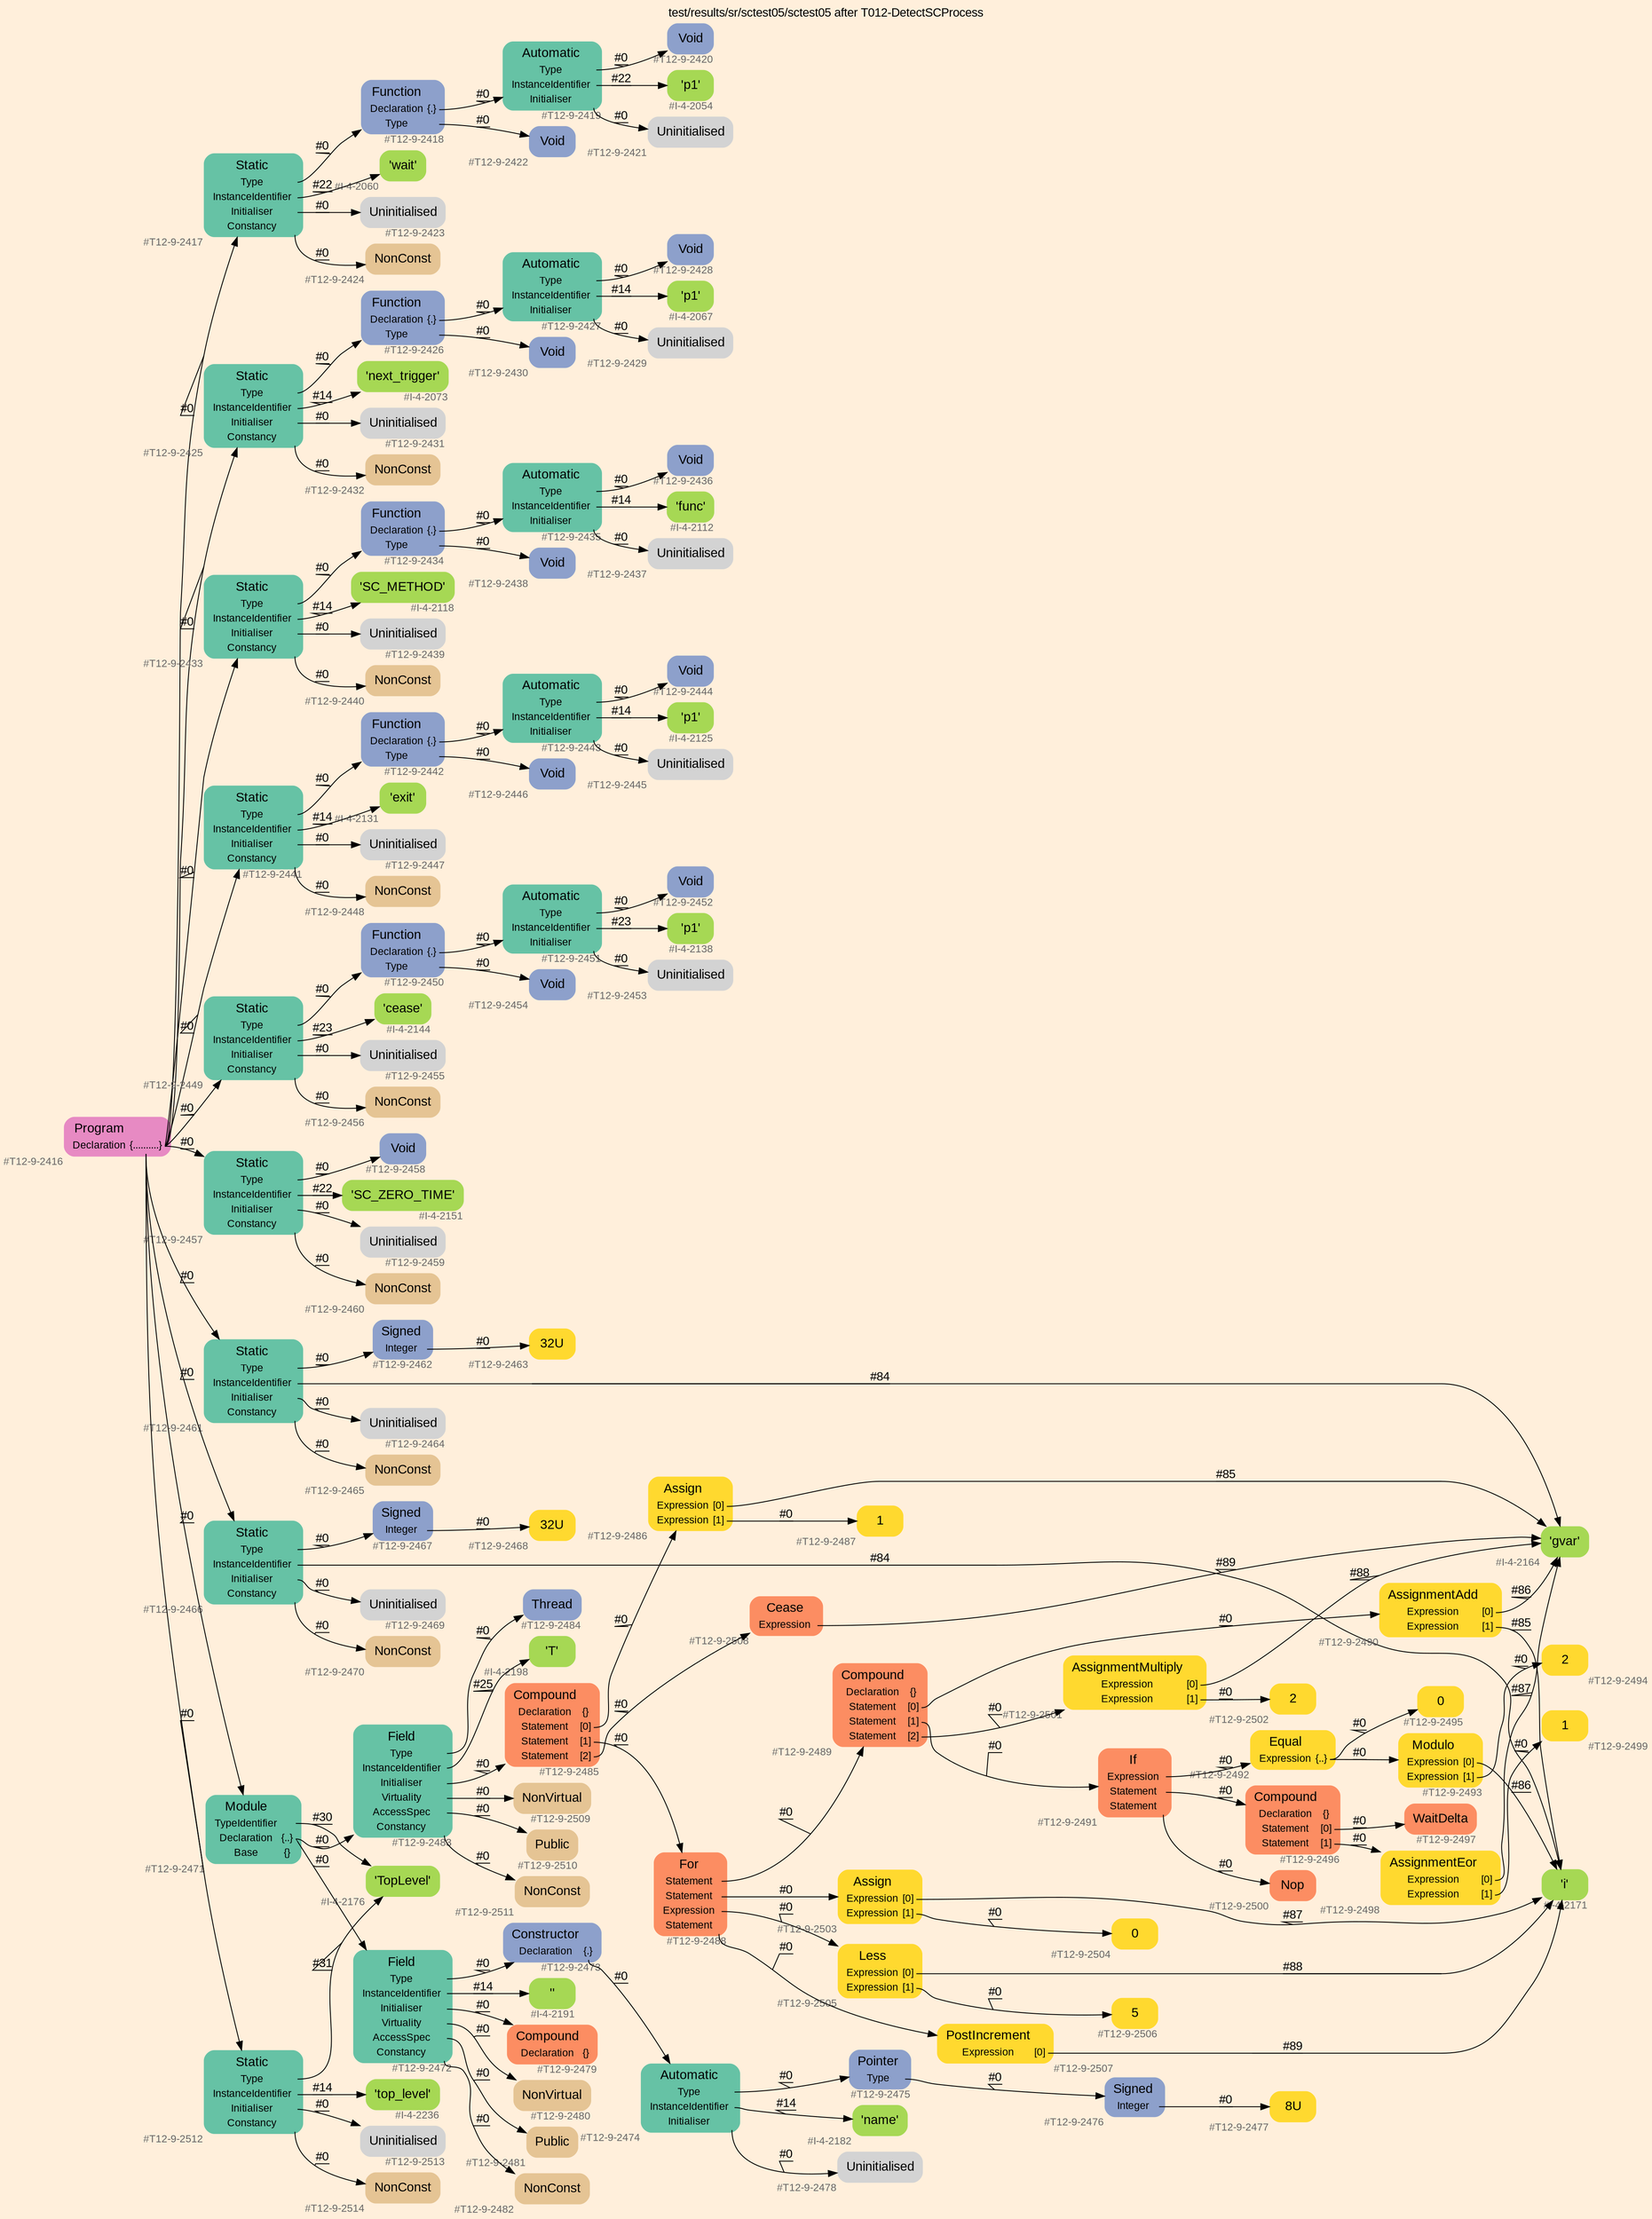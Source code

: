 digraph "test/results/sr/sctest05/sctest05 after T012-DetectSCProcess" {
label = "test/results/sr/sctest05/sctest05 after T012-DetectSCProcess"
labelloc = t
graph [
    rankdir = "LR"
    ranksep = 0.3
    bgcolor = antiquewhite1
    color = black
    fontcolor = black
    fontname = "Arial"
];
node [
    fontname = "Arial"
];
edge [
    fontname = "Arial"
];

// -------------------- node figure --------------------
// -------- block #T12-9-2416 ----------
"#T12-9-2416" [
    fillcolor = "/set28/4"
    xlabel = "#T12-9-2416"
    fontsize = "12"
    fontcolor = grey40
    shape = "plaintext"
    label = <<TABLE BORDER="0" CELLBORDER="0" CELLSPACING="0">
     <TR><TD><FONT COLOR="black" POINT-SIZE="15">Program</FONT></TD></TR>
     <TR><TD><FONT COLOR="black" POINT-SIZE="12">Declaration</FONT></TD><TD PORT="port0"><FONT COLOR="black" POINT-SIZE="12">{..........}</FONT></TD></TR>
    </TABLE>>
    style = "rounded,filled"
];

// -------- block #T12-9-2417 ----------
"#T12-9-2417" [
    fillcolor = "/set28/1"
    xlabel = "#T12-9-2417"
    fontsize = "12"
    fontcolor = grey40
    shape = "plaintext"
    label = <<TABLE BORDER="0" CELLBORDER="0" CELLSPACING="0">
     <TR><TD><FONT COLOR="black" POINT-SIZE="15">Static</FONT></TD></TR>
     <TR><TD><FONT COLOR="black" POINT-SIZE="12">Type</FONT></TD><TD PORT="port0"></TD></TR>
     <TR><TD><FONT COLOR="black" POINT-SIZE="12">InstanceIdentifier</FONT></TD><TD PORT="port1"></TD></TR>
     <TR><TD><FONT COLOR="black" POINT-SIZE="12">Initialiser</FONT></TD><TD PORT="port2"></TD></TR>
     <TR><TD><FONT COLOR="black" POINT-SIZE="12">Constancy</FONT></TD><TD PORT="port3"></TD></TR>
    </TABLE>>
    style = "rounded,filled"
];

// -------- block #T12-9-2418 ----------
"#T12-9-2418" [
    fillcolor = "/set28/3"
    xlabel = "#T12-9-2418"
    fontsize = "12"
    fontcolor = grey40
    shape = "plaintext"
    label = <<TABLE BORDER="0" CELLBORDER="0" CELLSPACING="0">
     <TR><TD><FONT COLOR="black" POINT-SIZE="15">Function</FONT></TD></TR>
     <TR><TD><FONT COLOR="black" POINT-SIZE="12">Declaration</FONT></TD><TD PORT="port0"><FONT COLOR="black" POINT-SIZE="12">{.}</FONT></TD></TR>
     <TR><TD><FONT COLOR="black" POINT-SIZE="12">Type</FONT></TD><TD PORT="port1"></TD></TR>
    </TABLE>>
    style = "rounded,filled"
];

// -------- block #T12-9-2419 ----------
"#T12-9-2419" [
    fillcolor = "/set28/1"
    xlabel = "#T12-9-2419"
    fontsize = "12"
    fontcolor = grey40
    shape = "plaintext"
    label = <<TABLE BORDER="0" CELLBORDER="0" CELLSPACING="0">
     <TR><TD><FONT COLOR="black" POINT-SIZE="15">Automatic</FONT></TD></TR>
     <TR><TD><FONT COLOR="black" POINT-SIZE="12">Type</FONT></TD><TD PORT="port0"></TD></TR>
     <TR><TD><FONT COLOR="black" POINT-SIZE="12">InstanceIdentifier</FONT></TD><TD PORT="port1"></TD></TR>
     <TR><TD><FONT COLOR="black" POINT-SIZE="12">Initialiser</FONT></TD><TD PORT="port2"></TD></TR>
    </TABLE>>
    style = "rounded,filled"
];

// -------- block #T12-9-2420 ----------
"#T12-9-2420" [
    fillcolor = "/set28/3"
    xlabel = "#T12-9-2420"
    fontsize = "12"
    fontcolor = grey40
    shape = "plaintext"
    label = <<TABLE BORDER="0" CELLBORDER="0" CELLSPACING="0">
     <TR><TD><FONT COLOR="black" POINT-SIZE="15">Void</FONT></TD></TR>
    </TABLE>>
    style = "rounded,filled"
];

// -------- block #I-4-2054 ----------
"#I-4-2054" [
    fillcolor = "/set28/5"
    xlabel = "#I-4-2054"
    fontsize = "12"
    fontcolor = grey40
    shape = "plaintext"
    label = <<TABLE BORDER="0" CELLBORDER="0" CELLSPACING="0">
     <TR><TD><FONT COLOR="black" POINT-SIZE="15">'p1'</FONT></TD></TR>
    </TABLE>>
    style = "rounded,filled"
];

// -------- block #T12-9-2421 ----------
"#T12-9-2421" [
    xlabel = "#T12-9-2421"
    fontsize = "12"
    fontcolor = grey40
    shape = "plaintext"
    label = <<TABLE BORDER="0" CELLBORDER="0" CELLSPACING="0">
     <TR><TD><FONT COLOR="black" POINT-SIZE="15">Uninitialised</FONT></TD></TR>
    </TABLE>>
    style = "rounded,filled"
];

// -------- block #T12-9-2422 ----------
"#T12-9-2422" [
    fillcolor = "/set28/3"
    xlabel = "#T12-9-2422"
    fontsize = "12"
    fontcolor = grey40
    shape = "plaintext"
    label = <<TABLE BORDER="0" CELLBORDER="0" CELLSPACING="0">
     <TR><TD><FONT COLOR="black" POINT-SIZE="15">Void</FONT></TD></TR>
    </TABLE>>
    style = "rounded,filled"
];

// -------- block #I-4-2060 ----------
"#I-4-2060" [
    fillcolor = "/set28/5"
    xlabel = "#I-4-2060"
    fontsize = "12"
    fontcolor = grey40
    shape = "plaintext"
    label = <<TABLE BORDER="0" CELLBORDER="0" CELLSPACING="0">
     <TR><TD><FONT COLOR="black" POINT-SIZE="15">'wait'</FONT></TD></TR>
    </TABLE>>
    style = "rounded,filled"
];

// -------- block #T12-9-2423 ----------
"#T12-9-2423" [
    xlabel = "#T12-9-2423"
    fontsize = "12"
    fontcolor = grey40
    shape = "plaintext"
    label = <<TABLE BORDER="0" CELLBORDER="0" CELLSPACING="0">
     <TR><TD><FONT COLOR="black" POINT-SIZE="15">Uninitialised</FONT></TD></TR>
    </TABLE>>
    style = "rounded,filled"
];

// -------- block #T12-9-2424 ----------
"#T12-9-2424" [
    fillcolor = "/set28/7"
    xlabel = "#T12-9-2424"
    fontsize = "12"
    fontcolor = grey40
    shape = "plaintext"
    label = <<TABLE BORDER="0" CELLBORDER="0" CELLSPACING="0">
     <TR><TD><FONT COLOR="black" POINT-SIZE="15">NonConst</FONT></TD></TR>
    </TABLE>>
    style = "rounded,filled"
];

// -------- block #T12-9-2425 ----------
"#T12-9-2425" [
    fillcolor = "/set28/1"
    xlabel = "#T12-9-2425"
    fontsize = "12"
    fontcolor = grey40
    shape = "plaintext"
    label = <<TABLE BORDER="0" CELLBORDER="0" CELLSPACING="0">
     <TR><TD><FONT COLOR="black" POINT-SIZE="15">Static</FONT></TD></TR>
     <TR><TD><FONT COLOR="black" POINT-SIZE="12">Type</FONT></TD><TD PORT="port0"></TD></TR>
     <TR><TD><FONT COLOR="black" POINT-SIZE="12">InstanceIdentifier</FONT></TD><TD PORT="port1"></TD></TR>
     <TR><TD><FONT COLOR="black" POINT-SIZE="12">Initialiser</FONT></TD><TD PORT="port2"></TD></TR>
     <TR><TD><FONT COLOR="black" POINT-SIZE="12">Constancy</FONT></TD><TD PORT="port3"></TD></TR>
    </TABLE>>
    style = "rounded,filled"
];

// -------- block #T12-9-2426 ----------
"#T12-9-2426" [
    fillcolor = "/set28/3"
    xlabel = "#T12-9-2426"
    fontsize = "12"
    fontcolor = grey40
    shape = "plaintext"
    label = <<TABLE BORDER="0" CELLBORDER="0" CELLSPACING="0">
     <TR><TD><FONT COLOR="black" POINT-SIZE="15">Function</FONT></TD></TR>
     <TR><TD><FONT COLOR="black" POINT-SIZE="12">Declaration</FONT></TD><TD PORT="port0"><FONT COLOR="black" POINT-SIZE="12">{.}</FONT></TD></TR>
     <TR><TD><FONT COLOR="black" POINT-SIZE="12">Type</FONT></TD><TD PORT="port1"></TD></TR>
    </TABLE>>
    style = "rounded,filled"
];

// -------- block #T12-9-2427 ----------
"#T12-9-2427" [
    fillcolor = "/set28/1"
    xlabel = "#T12-9-2427"
    fontsize = "12"
    fontcolor = grey40
    shape = "plaintext"
    label = <<TABLE BORDER="0" CELLBORDER="0" CELLSPACING="0">
     <TR><TD><FONT COLOR="black" POINT-SIZE="15">Automatic</FONT></TD></TR>
     <TR><TD><FONT COLOR="black" POINT-SIZE="12">Type</FONT></TD><TD PORT="port0"></TD></TR>
     <TR><TD><FONT COLOR="black" POINT-SIZE="12">InstanceIdentifier</FONT></TD><TD PORT="port1"></TD></TR>
     <TR><TD><FONT COLOR="black" POINT-SIZE="12">Initialiser</FONT></TD><TD PORT="port2"></TD></TR>
    </TABLE>>
    style = "rounded,filled"
];

// -------- block #T12-9-2428 ----------
"#T12-9-2428" [
    fillcolor = "/set28/3"
    xlabel = "#T12-9-2428"
    fontsize = "12"
    fontcolor = grey40
    shape = "plaintext"
    label = <<TABLE BORDER="0" CELLBORDER="0" CELLSPACING="0">
     <TR><TD><FONT COLOR="black" POINT-SIZE="15">Void</FONT></TD></TR>
    </TABLE>>
    style = "rounded,filled"
];

// -------- block #I-4-2067 ----------
"#I-4-2067" [
    fillcolor = "/set28/5"
    xlabel = "#I-4-2067"
    fontsize = "12"
    fontcolor = grey40
    shape = "plaintext"
    label = <<TABLE BORDER="0" CELLBORDER="0" CELLSPACING="0">
     <TR><TD><FONT COLOR="black" POINT-SIZE="15">'p1'</FONT></TD></TR>
    </TABLE>>
    style = "rounded,filled"
];

// -------- block #T12-9-2429 ----------
"#T12-9-2429" [
    xlabel = "#T12-9-2429"
    fontsize = "12"
    fontcolor = grey40
    shape = "plaintext"
    label = <<TABLE BORDER="0" CELLBORDER="0" CELLSPACING="0">
     <TR><TD><FONT COLOR="black" POINT-SIZE="15">Uninitialised</FONT></TD></TR>
    </TABLE>>
    style = "rounded,filled"
];

// -------- block #T12-9-2430 ----------
"#T12-9-2430" [
    fillcolor = "/set28/3"
    xlabel = "#T12-9-2430"
    fontsize = "12"
    fontcolor = grey40
    shape = "plaintext"
    label = <<TABLE BORDER="0" CELLBORDER="0" CELLSPACING="0">
     <TR><TD><FONT COLOR="black" POINT-SIZE="15">Void</FONT></TD></TR>
    </TABLE>>
    style = "rounded,filled"
];

// -------- block #I-4-2073 ----------
"#I-4-2073" [
    fillcolor = "/set28/5"
    xlabel = "#I-4-2073"
    fontsize = "12"
    fontcolor = grey40
    shape = "plaintext"
    label = <<TABLE BORDER="0" CELLBORDER="0" CELLSPACING="0">
     <TR><TD><FONT COLOR="black" POINT-SIZE="15">'next_trigger'</FONT></TD></TR>
    </TABLE>>
    style = "rounded,filled"
];

// -------- block #T12-9-2431 ----------
"#T12-9-2431" [
    xlabel = "#T12-9-2431"
    fontsize = "12"
    fontcolor = grey40
    shape = "plaintext"
    label = <<TABLE BORDER="0" CELLBORDER="0" CELLSPACING="0">
     <TR><TD><FONT COLOR="black" POINT-SIZE="15">Uninitialised</FONT></TD></TR>
    </TABLE>>
    style = "rounded,filled"
];

// -------- block #T12-9-2432 ----------
"#T12-9-2432" [
    fillcolor = "/set28/7"
    xlabel = "#T12-9-2432"
    fontsize = "12"
    fontcolor = grey40
    shape = "plaintext"
    label = <<TABLE BORDER="0" CELLBORDER="0" CELLSPACING="0">
     <TR><TD><FONT COLOR="black" POINT-SIZE="15">NonConst</FONT></TD></TR>
    </TABLE>>
    style = "rounded,filled"
];

// -------- block #T12-9-2433 ----------
"#T12-9-2433" [
    fillcolor = "/set28/1"
    xlabel = "#T12-9-2433"
    fontsize = "12"
    fontcolor = grey40
    shape = "plaintext"
    label = <<TABLE BORDER="0" CELLBORDER="0" CELLSPACING="0">
     <TR><TD><FONT COLOR="black" POINT-SIZE="15">Static</FONT></TD></TR>
     <TR><TD><FONT COLOR="black" POINT-SIZE="12">Type</FONT></TD><TD PORT="port0"></TD></TR>
     <TR><TD><FONT COLOR="black" POINT-SIZE="12">InstanceIdentifier</FONT></TD><TD PORT="port1"></TD></TR>
     <TR><TD><FONT COLOR="black" POINT-SIZE="12">Initialiser</FONT></TD><TD PORT="port2"></TD></TR>
     <TR><TD><FONT COLOR="black" POINT-SIZE="12">Constancy</FONT></TD><TD PORT="port3"></TD></TR>
    </TABLE>>
    style = "rounded,filled"
];

// -------- block #T12-9-2434 ----------
"#T12-9-2434" [
    fillcolor = "/set28/3"
    xlabel = "#T12-9-2434"
    fontsize = "12"
    fontcolor = grey40
    shape = "plaintext"
    label = <<TABLE BORDER="0" CELLBORDER="0" CELLSPACING="0">
     <TR><TD><FONT COLOR="black" POINT-SIZE="15">Function</FONT></TD></TR>
     <TR><TD><FONT COLOR="black" POINT-SIZE="12">Declaration</FONT></TD><TD PORT="port0"><FONT COLOR="black" POINT-SIZE="12">{.}</FONT></TD></TR>
     <TR><TD><FONT COLOR="black" POINT-SIZE="12">Type</FONT></TD><TD PORT="port1"></TD></TR>
    </TABLE>>
    style = "rounded,filled"
];

// -------- block #T12-9-2435 ----------
"#T12-9-2435" [
    fillcolor = "/set28/1"
    xlabel = "#T12-9-2435"
    fontsize = "12"
    fontcolor = grey40
    shape = "plaintext"
    label = <<TABLE BORDER="0" CELLBORDER="0" CELLSPACING="0">
     <TR><TD><FONT COLOR="black" POINT-SIZE="15">Automatic</FONT></TD></TR>
     <TR><TD><FONT COLOR="black" POINT-SIZE="12">Type</FONT></TD><TD PORT="port0"></TD></TR>
     <TR><TD><FONT COLOR="black" POINT-SIZE="12">InstanceIdentifier</FONT></TD><TD PORT="port1"></TD></TR>
     <TR><TD><FONT COLOR="black" POINT-SIZE="12">Initialiser</FONT></TD><TD PORT="port2"></TD></TR>
    </TABLE>>
    style = "rounded,filled"
];

// -------- block #T12-9-2436 ----------
"#T12-9-2436" [
    fillcolor = "/set28/3"
    xlabel = "#T12-9-2436"
    fontsize = "12"
    fontcolor = grey40
    shape = "plaintext"
    label = <<TABLE BORDER="0" CELLBORDER="0" CELLSPACING="0">
     <TR><TD><FONT COLOR="black" POINT-SIZE="15">Void</FONT></TD></TR>
    </TABLE>>
    style = "rounded,filled"
];

// -------- block #I-4-2112 ----------
"#I-4-2112" [
    fillcolor = "/set28/5"
    xlabel = "#I-4-2112"
    fontsize = "12"
    fontcolor = grey40
    shape = "plaintext"
    label = <<TABLE BORDER="0" CELLBORDER="0" CELLSPACING="0">
     <TR><TD><FONT COLOR="black" POINT-SIZE="15">'func'</FONT></TD></TR>
    </TABLE>>
    style = "rounded,filled"
];

// -------- block #T12-9-2437 ----------
"#T12-9-2437" [
    xlabel = "#T12-9-2437"
    fontsize = "12"
    fontcolor = grey40
    shape = "plaintext"
    label = <<TABLE BORDER="0" CELLBORDER="0" CELLSPACING="0">
     <TR><TD><FONT COLOR="black" POINT-SIZE="15">Uninitialised</FONT></TD></TR>
    </TABLE>>
    style = "rounded,filled"
];

// -------- block #T12-9-2438 ----------
"#T12-9-2438" [
    fillcolor = "/set28/3"
    xlabel = "#T12-9-2438"
    fontsize = "12"
    fontcolor = grey40
    shape = "plaintext"
    label = <<TABLE BORDER="0" CELLBORDER="0" CELLSPACING="0">
     <TR><TD><FONT COLOR="black" POINT-SIZE="15">Void</FONT></TD></TR>
    </TABLE>>
    style = "rounded,filled"
];

// -------- block #I-4-2118 ----------
"#I-4-2118" [
    fillcolor = "/set28/5"
    xlabel = "#I-4-2118"
    fontsize = "12"
    fontcolor = grey40
    shape = "plaintext"
    label = <<TABLE BORDER="0" CELLBORDER="0" CELLSPACING="0">
     <TR><TD><FONT COLOR="black" POINT-SIZE="15">'SC_METHOD'</FONT></TD></TR>
    </TABLE>>
    style = "rounded,filled"
];

// -------- block #T12-9-2439 ----------
"#T12-9-2439" [
    xlabel = "#T12-9-2439"
    fontsize = "12"
    fontcolor = grey40
    shape = "plaintext"
    label = <<TABLE BORDER="0" CELLBORDER="0" CELLSPACING="0">
     <TR><TD><FONT COLOR="black" POINT-SIZE="15">Uninitialised</FONT></TD></TR>
    </TABLE>>
    style = "rounded,filled"
];

// -------- block #T12-9-2440 ----------
"#T12-9-2440" [
    fillcolor = "/set28/7"
    xlabel = "#T12-9-2440"
    fontsize = "12"
    fontcolor = grey40
    shape = "plaintext"
    label = <<TABLE BORDER="0" CELLBORDER="0" CELLSPACING="0">
     <TR><TD><FONT COLOR="black" POINT-SIZE="15">NonConst</FONT></TD></TR>
    </TABLE>>
    style = "rounded,filled"
];

// -------- block #T12-9-2441 ----------
"#T12-9-2441" [
    fillcolor = "/set28/1"
    xlabel = "#T12-9-2441"
    fontsize = "12"
    fontcolor = grey40
    shape = "plaintext"
    label = <<TABLE BORDER="0" CELLBORDER="0" CELLSPACING="0">
     <TR><TD><FONT COLOR="black" POINT-SIZE="15">Static</FONT></TD></TR>
     <TR><TD><FONT COLOR="black" POINT-SIZE="12">Type</FONT></TD><TD PORT="port0"></TD></TR>
     <TR><TD><FONT COLOR="black" POINT-SIZE="12">InstanceIdentifier</FONT></TD><TD PORT="port1"></TD></TR>
     <TR><TD><FONT COLOR="black" POINT-SIZE="12">Initialiser</FONT></TD><TD PORT="port2"></TD></TR>
     <TR><TD><FONT COLOR="black" POINT-SIZE="12">Constancy</FONT></TD><TD PORT="port3"></TD></TR>
    </TABLE>>
    style = "rounded,filled"
];

// -------- block #T12-9-2442 ----------
"#T12-9-2442" [
    fillcolor = "/set28/3"
    xlabel = "#T12-9-2442"
    fontsize = "12"
    fontcolor = grey40
    shape = "plaintext"
    label = <<TABLE BORDER="0" CELLBORDER="0" CELLSPACING="0">
     <TR><TD><FONT COLOR="black" POINT-SIZE="15">Function</FONT></TD></TR>
     <TR><TD><FONT COLOR="black" POINT-SIZE="12">Declaration</FONT></TD><TD PORT="port0"><FONT COLOR="black" POINT-SIZE="12">{.}</FONT></TD></TR>
     <TR><TD><FONT COLOR="black" POINT-SIZE="12">Type</FONT></TD><TD PORT="port1"></TD></TR>
    </TABLE>>
    style = "rounded,filled"
];

// -------- block #T12-9-2443 ----------
"#T12-9-2443" [
    fillcolor = "/set28/1"
    xlabel = "#T12-9-2443"
    fontsize = "12"
    fontcolor = grey40
    shape = "plaintext"
    label = <<TABLE BORDER="0" CELLBORDER="0" CELLSPACING="0">
     <TR><TD><FONT COLOR="black" POINT-SIZE="15">Automatic</FONT></TD></TR>
     <TR><TD><FONT COLOR="black" POINT-SIZE="12">Type</FONT></TD><TD PORT="port0"></TD></TR>
     <TR><TD><FONT COLOR="black" POINT-SIZE="12">InstanceIdentifier</FONT></TD><TD PORT="port1"></TD></TR>
     <TR><TD><FONT COLOR="black" POINT-SIZE="12">Initialiser</FONT></TD><TD PORT="port2"></TD></TR>
    </TABLE>>
    style = "rounded,filled"
];

// -------- block #T12-9-2444 ----------
"#T12-9-2444" [
    fillcolor = "/set28/3"
    xlabel = "#T12-9-2444"
    fontsize = "12"
    fontcolor = grey40
    shape = "plaintext"
    label = <<TABLE BORDER="0" CELLBORDER="0" CELLSPACING="0">
     <TR><TD><FONT COLOR="black" POINT-SIZE="15">Void</FONT></TD></TR>
    </TABLE>>
    style = "rounded,filled"
];

// -------- block #I-4-2125 ----------
"#I-4-2125" [
    fillcolor = "/set28/5"
    xlabel = "#I-4-2125"
    fontsize = "12"
    fontcolor = grey40
    shape = "plaintext"
    label = <<TABLE BORDER="0" CELLBORDER="0" CELLSPACING="0">
     <TR><TD><FONT COLOR="black" POINT-SIZE="15">'p1'</FONT></TD></TR>
    </TABLE>>
    style = "rounded,filled"
];

// -------- block #T12-9-2445 ----------
"#T12-9-2445" [
    xlabel = "#T12-9-2445"
    fontsize = "12"
    fontcolor = grey40
    shape = "plaintext"
    label = <<TABLE BORDER="0" CELLBORDER="0" CELLSPACING="0">
     <TR><TD><FONT COLOR="black" POINT-SIZE="15">Uninitialised</FONT></TD></TR>
    </TABLE>>
    style = "rounded,filled"
];

// -------- block #T12-9-2446 ----------
"#T12-9-2446" [
    fillcolor = "/set28/3"
    xlabel = "#T12-9-2446"
    fontsize = "12"
    fontcolor = grey40
    shape = "plaintext"
    label = <<TABLE BORDER="0" CELLBORDER="0" CELLSPACING="0">
     <TR><TD><FONT COLOR="black" POINT-SIZE="15">Void</FONT></TD></TR>
    </TABLE>>
    style = "rounded,filled"
];

// -------- block #I-4-2131 ----------
"#I-4-2131" [
    fillcolor = "/set28/5"
    xlabel = "#I-4-2131"
    fontsize = "12"
    fontcolor = grey40
    shape = "plaintext"
    label = <<TABLE BORDER="0" CELLBORDER="0" CELLSPACING="0">
     <TR><TD><FONT COLOR="black" POINT-SIZE="15">'exit'</FONT></TD></TR>
    </TABLE>>
    style = "rounded,filled"
];

// -------- block #T12-9-2447 ----------
"#T12-9-2447" [
    xlabel = "#T12-9-2447"
    fontsize = "12"
    fontcolor = grey40
    shape = "plaintext"
    label = <<TABLE BORDER="0" CELLBORDER="0" CELLSPACING="0">
     <TR><TD><FONT COLOR="black" POINT-SIZE="15">Uninitialised</FONT></TD></TR>
    </TABLE>>
    style = "rounded,filled"
];

// -------- block #T12-9-2448 ----------
"#T12-9-2448" [
    fillcolor = "/set28/7"
    xlabel = "#T12-9-2448"
    fontsize = "12"
    fontcolor = grey40
    shape = "plaintext"
    label = <<TABLE BORDER="0" CELLBORDER="0" CELLSPACING="0">
     <TR><TD><FONT COLOR="black" POINT-SIZE="15">NonConst</FONT></TD></TR>
    </TABLE>>
    style = "rounded,filled"
];

// -------- block #T12-9-2449 ----------
"#T12-9-2449" [
    fillcolor = "/set28/1"
    xlabel = "#T12-9-2449"
    fontsize = "12"
    fontcolor = grey40
    shape = "plaintext"
    label = <<TABLE BORDER="0" CELLBORDER="0" CELLSPACING="0">
     <TR><TD><FONT COLOR="black" POINT-SIZE="15">Static</FONT></TD></TR>
     <TR><TD><FONT COLOR="black" POINT-SIZE="12">Type</FONT></TD><TD PORT="port0"></TD></TR>
     <TR><TD><FONT COLOR="black" POINT-SIZE="12">InstanceIdentifier</FONT></TD><TD PORT="port1"></TD></TR>
     <TR><TD><FONT COLOR="black" POINT-SIZE="12">Initialiser</FONT></TD><TD PORT="port2"></TD></TR>
     <TR><TD><FONT COLOR="black" POINT-SIZE="12">Constancy</FONT></TD><TD PORT="port3"></TD></TR>
    </TABLE>>
    style = "rounded,filled"
];

// -------- block #T12-9-2450 ----------
"#T12-9-2450" [
    fillcolor = "/set28/3"
    xlabel = "#T12-9-2450"
    fontsize = "12"
    fontcolor = grey40
    shape = "plaintext"
    label = <<TABLE BORDER="0" CELLBORDER="0" CELLSPACING="0">
     <TR><TD><FONT COLOR="black" POINT-SIZE="15">Function</FONT></TD></TR>
     <TR><TD><FONT COLOR="black" POINT-SIZE="12">Declaration</FONT></TD><TD PORT="port0"><FONT COLOR="black" POINT-SIZE="12">{.}</FONT></TD></TR>
     <TR><TD><FONT COLOR="black" POINT-SIZE="12">Type</FONT></TD><TD PORT="port1"></TD></TR>
    </TABLE>>
    style = "rounded,filled"
];

// -------- block #T12-9-2451 ----------
"#T12-9-2451" [
    fillcolor = "/set28/1"
    xlabel = "#T12-9-2451"
    fontsize = "12"
    fontcolor = grey40
    shape = "plaintext"
    label = <<TABLE BORDER="0" CELLBORDER="0" CELLSPACING="0">
     <TR><TD><FONT COLOR="black" POINT-SIZE="15">Automatic</FONT></TD></TR>
     <TR><TD><FONT COLOR="black" POINT-SIZE="12">Type</FONT></TD><TD PORT="port0"></TD></TR>
     <TR><TD><FONT COLOR="black" POINT-SIZE="12">InstanceIdentifier</FONT></TD><TD PORT="port1"></TD></TR>
     <TR><TD><FONT COLOR="black" POINT-SIZE="12">Initialiser</FONT></TD><TD PORT="port2"></TD></TR>
    </TABLE>>
    style = "rounded,filled"
];

// -------- block #T12-9-2452 ----------
"#T12-9-2452" [
    fillcolor = "/set28/3"
    xlabel = "#T12-9-2452"
    fontsize = "12"
    fontcolor = grey40
    shape = "plaintext"
    label = <<TABLE BORDER="0" CELLBORDER="0" CELLSPACING="0">
     <TR><TD><FONT COLOR="black" POINT-SIZE="15">Void</FONT></TD></TR>
    </TABLE>>
    style = "rounded,filled"
];

// -------- block #I-4-2138 ----------
"#I-4-2138" [
    fillcolor = "/set28/5"
    xlabel = "#I-4-2138"
    fontsize = "12"
    fontcolor = grey40
    shape = "plaintext"
    label = <<TABLE BORDER="0" CELLBORDER="0" CELLSPACING="0">
     <TR><TD><FONT COLOR="black" POINT-SIZE="15">'p1'</FONT></TD></TR>
    </TABLE>>
    style = "rounded,filled"
];

// -------- block #T12-9-2453 ----------
"#T12-9-2453" [
    xlabel = "#T12-9-2453"
    fontsize = "12"
    fontcolor = grey40
    shape = "plaintext"
    label = <<TABLE BORDER="0" CELLBORDER="0" CELLSPACING="0">
     <TR><TD><FONT COLOR="black" POINT-SIZE="15">Uninitialised</FONT></TD></TR>
    </TABLE>>
    style = "rounded,filled"
];

// -------- block #T12-9-2454 ----------
"#T12-9-2454" [
    fillcolor = "/set28/3"
    xlabel = "#T12-9-2454"
    fontsize = "12"
    fontcolor = grey40
    shape = "plaintext"
    label = <<TABLE BORDER="0" CELLBORDER="0" CELLSPACING="0">
     <TR><TD><FONT COLOR="black" POINT-SIZE="15">Void</FONT></TD></TR>
    </TABLE>>
    style = "rounded,filled"
];

// -------- block #I-4-2144 ----------
"#I-4-2144" [
    fillcolor = "/set28/5"
    xlabel = "#I-4-2144"
    fontsize = "12"
    fontcolor = grey40
    shape = "plaintext"
    label = <<TABLE BORDER="0" CELLBORDER="0" CELLSPACING="0">
     <TR><TD><FONT COLOR="black" POINT-SIZE="15">'cease'</FONT></TD></TR>
    </TABLE>>
    style = "rounded,filled"
];

// -------- block #T12-9-2455 ----------
"#T12-9-2455" [
    xlabel = "#T12-9-2455"
    fontsize = "12"
    fontcolor = grey40
    shape = "plaintext"
    label = <<TABLE BORDER="0" CELLBORDER="0" CELLSPACING="0">
     <TR><TD><FONT COLOR="black" POINT-SIZE="15">Uninitialised</FONT></TD></TR>
    </TABLE>>
    style = "rounded,filled"
];

// -------- block #T12-9-2456 ----------
"#T12-9-2456" [
    fillcolor = "/set28/7"
    xlabel = "#T12-9-2456"
    fontsize = "12"
    fontcolor = grey40
    shape = "plaintext"
    label = <<TABLE BORDER="0" CELLBORDER="0" CELLSPACING="0">
     <TR><TD><FONT COLOR="black" POINT-SIZE="15">NonConst</FONT></TD></TR>
    </TABLE>>
    style = "rounded,filled"
];

// -------- block #T12-9-2457 ----------
"#T12-9-2457" [
    fillcolor = "/set28/1"
    xlabel = "#T12-9-2457"
    fontsize = "12"
    fontcolor = grey40
    shape = "plaintext"
    label = <<TABLE BORDER="0" CELLBORDER="0" CELLSPACING="0">
     <TR><TD><FONT COLOR="black" POINT-SIZE="15">Static</FONT></TD></TR>
     <TR><TD><FONT COLOR="black" POINT-SIZE="12">Type</FONT></TD><TD PORT="port0"></TD></TR>
     <TR><TD><FONT COLOR="black" POINT-SIZE="12">InstanceIdentifier</FONT></TD><TD PORT="port1"></TD></TR>
     <TR><TD><FONT COLOR="black" POINT-SIZE="12">Initialiser</FONT></TD><TD PORT="port2"></TD></TR>
     <TR><TD><FONT COLOR="black" POINT-SIZE="12">Constancy</FONT></TD><TD PORT="port3"></TD></TR>
    </TABLE>>
    style = "rounded,filled"
];

// -------- block #T12-9-2458 ----------
"#T12-9-2458" [
    fillcolor = "/set28/3"
    xlabel = "#T12-9-2458"
    fontsize = "12"
    fontcolor = grey40
    shape = "plaintext"
    label = <<TABLE BORDER="0" CELLBORDER="0" CELLSPACING="0">
     <TR><TD><FONT COLOR="black" POINT-SIZE="15">Void</FONT></TD></TR>
    </TABLE>>
    style = "rounded,filled"
];

// -------- block #I-4-2151 ----------
"#I-4-2151" [
    fillcolor = "/set28/5"
    xlabel = "#I-4-2151"
    fontsize = "12"
    fontcolor = grey40
    shape = "plaintext"
    label = <<TABLE BORDER="0" CELLBORDER="0" CELLSPACING="0">
     <TR><TD><FONT COLOR="black" POINT-SIZE="15">'SC_ZERO_TIME'</FONT></TD></TR>
    </TABLE>>
    style = "rounded,filled"
];

// -------- block #T12-9-2459 ----------
"#T12-9-2459" [
    xlabel = "#T12-9-2459"
    fontsize = "12"
    fontcolor = grey40
    shape = "plaintext"
    label = <<TABLE BORDER="0" CELLBORDER="0" CELLSPACING="0">
     <TR><TD><FONT COLOR="black" POINT-SIZE="15">Uninitialised</FONT></TD></TR>
    </TABLE>>
    style = "rounded,filled"
];

// -------- block #T12-9-2460 ----------
"#T12-9-2460" [
    fillcolor = "/set28/7"
    xlabel = "#T12-9-2460"
    fontsize = "12"
    fontcolor = grey40
    shape = "plaintext"
    label = <<TABLE BORDER="0" CELLBORDER="0" CELLSPACING="0">
     <TR><TD><FONT COLOR="black" POINT-SIZE="15">NonConst</FONT></TD></TR>
    </TABLE>>
    style = "rounded,filled"
];

// -------- block #T12-9-2461 ----------
"#T12-9-2461" [
    fillcolor = "/set28/1"
    xlabel = "#T12-9-2461"
    fontsize = "12"
    fontcolor = grey40
    shape = "plaintext"
    label = <<TABLE BORDER="0" CELLBORDER="0" CELLSPACING="0">
     <TR><TD><FONT COLOR="black" POINT-SIZE="15">Static</FONT></TD></TR>
     <TR><TD><FONT COLOR="black" POINT-SIZE="12">Type</FONT></TD><TD PORT="port0"></TD></TR>
     <TR><TD><FONT COLOR="black" POINT-SIZE="12">InstanceIdentifier</FONT></TD><TD PORT="port1"></TD></TR>
     <TR><TD><FONT COLOR="black" POINT-SIZE="12">Initialiser</FONT></TD><TD PORT="port2"></TD></TR>
     <TR><TD><FONT COLOR="black" POINT-SIZE="12">Constancy</FONT></TD><TD PORT="port3"></TD></TR>
    </TABLE>>
    style = "rounded,filled"
];

// -------- block #T12-9-2462 ----------
"#T12-9-2462" [
    fillcolor = "/set28/3"
    xlabel = "#T12-9-2462"
    fontsize = "12"
    fontcolor = grey40
    shape = "plaintext"
    label = <<TABLE BORDER="0" CELLBORDER="0" CELLSPACING="0">
     <TR><TD><FONT COLOR="black" POINT-SIZE="15">Signed</FONT></TD></TR>
     <TR><TD><FONT COLOR="black" POINT-SIZE="12">Integer</FONT></TD><TD PORT="port0"></TD></TR>
    </TABLE>>
    style = "rounded,filled"
];

// -------- block #T12-9-2463 ----------
"#T12-9-2463" [
    fillcolor = "/set28/6"
    xlabel = "#T12-9-2463"
    fontsize = "12"
    fontcolor = grey40
    shape = "plaintext"
    label = <<TABLE BORDER="0" CELLBORDER="0" CELLSPACING="0">
     <TR><TD><FONT COLOR="black" POINT-SIZE="15">32U</FONT></TD></TR>
    </TABLE>>
    style = "rounded,filled"
];

// -------- block #I-4-2164 ----------
"#I-4-2164" [
    fillcolor = "/set28/5"
    xlabel = "#I-4-2164"
    fontsize = "12"
    fontcolor = grey40
    shape = "plaintext"
    label = <<TABLE BORDER="0" CELLBORDER="0" CELLSPACING="0">
     <TR><TD><FONT COLOR="black" POINT-SIZE="15">'gvar'</FONT></TD></TR>
    </TABLE>>
    style = "rounded,filled"
];

// -------- block #T12-9-2464 ----------
"#T12-9-2464" [
    xlabel = "#T12-9-2464"
    fontsize = "12"
    fontcolor = grey40
    shape = "plaintext"
    label = <<TABLE BORDER="0" CELLBORDER="0" CELLSPACING="0">
     <TR><TD><FONT COLOR="black" POINT-SIZE="15">Uninitialised</FONT></TD></TR>
    </TABLE>>
    style = "rounded,filled"
];

// -------- block #T12-9-2465 ----------
"#T12-9-2465" [
    fillcolor = "/set28/7"
    xlabel = "#T12-9-2465"
    fontsize = "12"
    fontcolor = grey40
    shape = "plaintext"
    label = <<TABLE BORDER="0" CELLBORDER="0" CELLSPACING="0">
     <TR><TD><FONT COLOR="black" POINT-SIZE="15">NonConst</FONT></TD></TR>
    </TABLE>>
    style = "rounded,filled"
];

// -------- block #T12-9-2466 ----------
"#T12-9-2466" [
    fillcolor = "/set28/1"
    xlabel = "#T12-9-2466"
    fontsize = "12"
    fontcolor = grey40
    shape = "plaintext"
    label = <<TABLE BORDER="0" CELLBORDER="0" CELLSPACING="0">
     <TR><TD><FONT COLOR="black" POINT-SIZE="15">Static</FONT></TD></TR>
     <TR><TD><FONT COLOR="black" POINT-SIZE="12">Type</FONT></TD><TD PORT="port0"></TD></TR>
     <TR><TD><FONT COLOR="black" POINT-SIZE="12">InstanceIdentifier</FONT></TD><TD PORT="port1"></TD></TR>
     <TR><TD><FONT COLOR="black" POINT-SIZE="12">Initialiser</FONT></TD><TD PORT="port2"></TD></TR>
     <TR><TD><FONT COLOR="black" POINT-SIZE="12">Constancy</FONT></TD><TD PORT="port3"></TD></TR>
    </TABLE>>
    style = "rounded,filled"
];

// -------- block #T12-9-2467 ----------
"#T12-9-2467" [
    fillcolor = "/set28/3"
    xlabel = "#T12-9-2467"
    fontsize = "12"
    fontcolor = grey40
    shape = "plaintext"
    label = <<TABLE BORDER="0" CELLBORDER="0" CELLSPACING="0">
     <TR><TD><FONT COLOR="black" POINT-SIZE="15">Signed</FONT></TD></TR>
     <TR><TD><FONT COLOR="black" POINT-SIZE="12">Integer</FONT></TD><TD PORT="port0"></TD></TR>
    </TABLE>>
    style = "rounded,filled"
];

// -------- block #T12-9-2468 ----------
"#T12-9-2468" [
    fillcolor = "/set28/6"
    xlabel = "#T12-9-2468"
    fontsize = "12"
    fontcolor = grey40
    shape = "plaintext"
    label = <<TABLE BORDER="0" CELLBORDER="0" CELLSPACING="0">
     <TR><TD><FONT COLOR="black" POINT-SIZE="15">32U</FONT></TD></TR>
    </TABLE>>
    style = "rounded,filled"
];

// -------- block #I-4-2171 ----------
"#I-4-2171" [
    fillcolor = "/set28/5"
    xlabel = "#I-4-2171"
    fontsize = "12"
    fontcolor = grey40
    shape = "plaintext"
    label = <<TABLE BORDER="0" CELLBORDER="0" CELLSPACING="0">
     <TR><TD><FONT COLOR="black" POINT-SIZE="15">'i'</FONT></TD></TR>
    </TABLE>>
    style = "rounded,filled"
];

// -------- block #T12-9-2469 ----------
"#T12-9-2469" [
    xlabel = "#T12-9-2469"
    fontsize = "12"
    fontcolor = grey40
    shape = "plaintext"
    label = <<TABLE BORDER="0" CELLBORDER="0" CELLSPACING="0">
     <TR><TD><FONT COLOR="black" POINT-SIZE="15">Uninitialised</FONT></TD></TR>
    </TABLE>>
    style = "rounded,filled"
];

// -------- block #T12-9-2470 ----------
"#T12-9-2470" [
    fillcolor = "/set28/7"
    xlabel = "#T12-9-2470"
    fontsize = "12"
    fontcolor = grey40
    shape = "plaintext"
    label = <<TABLE BORDER="0" CELLBORDER="0" CELLSPACING="0">
     <TR><TD><FONT COLOR="black" POINT-SIZE="15">NonConst</FONT></TD></TR>
    </TABLE>>
    style = "rounded,filled"
];

// -------- block #T12-9-2471 ----------
"#T12-9-2471" [
    fillcolor = "/set28/1"
    xlabel = "#T12-9-2471"
    fontsize = "12"
    fontcolor = grey40
    shape = "plaintext"
    label = <<TABLE BORDER="0" CELLBORDER="0" CELLSPACING="0">
     <TR><TD><FONT COLOR="black" POINT-SIZE="15">Module</FONT></TD></TR>
     <TR><TD><FONT COLOR="black" POINT-SIZE="12">TypeIdentifier</FONT></TD><TD PORT="port0"></TD></TR>
     <TR><TD><FONT COLOR="black" POINT-SIZE="12">Declaration</FONT></TD><TD PORT="port1"><FONT COLOR="black" POINT-SIZE="12">{..}</FONT></TD></TR>
     <TR><TD><FONT COLOR="black" POINT-SIZE="12">Base</FONT></TD><TD PORT="port2"><FONT COLOR="black" POINT-SIZE="12">{}</FONT></TD></TR>
    </TABLE>>
    style = "rounded,filled"
];

// -------- block #I-4-2176 ----------
"#I-4-2176" [
    fillcolor = "/set28/5"
    xlabel = "#I-4-2176"
    fontsize = "12"
    fontcolor = grey40
    shape = "plaintext"
    label = <<TABLE BORDER="0" CELLBORDER="0" CELLSPACING="0">
     <TR><TD><FONT COLOR="black" POINT-SIZE="15">'TopLevel'</FONT></TD></TR>
    </TABLE>>
    style = "rounded,filled"
];

// -------- block #T12-9-2472 ----------
"#T12-9-2472" [
    fillcolor = "/set28/1"
    xlabel = "#T12-9-2472"
    fontsize = "12"
    fontcolor = grey40
    shape = "plaintext"
    label = <<TABLE BORDER="0" CELLBORDER="0" CELLSPACING="0">
     <TR><TD><FONT COLOR="black" POINT-SIZE="15">Field</FONT></TD></TR>
     <TR><TD><FONT COLOR="black" POINT-SIZE="12">Type</FONT></TD><TD PORT="port0"></TD></TR>
     <TR><TD><FONT COLOR="black" POINT-SIZE="12">InstanceIdentifier</FONT></TD><TD PORT="port1"></TD></TR>
     <TR><TD><FONT COLOR="black" POINT-SIZE="12">Initialiser</FONT></TD><TD PORT="port2"></TD></TR>
     <TR><TD><FONT COLOR="black" POINT-SIZE="12">Virtuality</FONT></TD><TD PORT="port3"></TD></TR>
     <TR><TD><FONT COLOR="black" POINT-SIZE="12">AccessSpec</FONT></TD><TD PORT="port4"></TD></TR>
     <TR><TD><FONT COLOR="black" POINT-SIZE="12">Constancy</FONT></TD><TD PORT="port5"></TD></TR>
    </TABLE>>
    style = "rounded,filled"
];

// -------- block #T12-9-2473 ----------
"#T12-9-2473" [
    fillcolor = "/set28/3"
    xlabel = "#T12-9-2473"
    fontsize = "12"
    fontcolor = grey40
    shape = "plaintext"
    label = <<TABLE BORDER="0" CELLBORDER="0" CELLSPACING="0">
     <TR><TD><FONT COLOR="black" POINT-SIZE="15">Constructor</FONT></TD></TR>
     <TR><TD><FONT COLOR="black" POINT-SIZE="12">Declaration</FONT></TD><TD PORT="port0"><FONT COLOR="black" POINT-SIZE="12">{.}</FONT></TD></TR>
    </TABLE>>
    style = "rounded,filled"
];

// -------- block #T12-9-2474 ----------
"#T12-9-2474" [
    fillcolor = "/set28/1"
    xlabel = "#T12-9-2474"
    fontsize = "12"
    fontcolor = grey40
    shape = "plaintext"
    label = <<TABLE BORDER="0" CELLBORDER="0" CELLSPACING="0">
     <TR><TD><FONT COLOR="black" POINT-SIZE="15">Automatic</FONT></TD></TR>
     <TR><TD><FONT COLOR="black" POINT-SIZE="12">Type</FONT></TD><TD PORT="port0"></TD></TR>
     <TR><TD><FONT COLOR="black" POINT-SIZE="12">InstanceIdentifier</FONT></TD><TD PORT="port1"></TD></TR>
     <TR><TD><FONT COLOR="black" POINT-SIZE="12">Initialiser</FONT></TD><TD PORT="port2"></TD></TR>
    </TABLE>>
    style = "rounded,filled"
];

// -------- block #T12-9-2475 ----------
"#T12-9-2475" [
    fillcolor = "/set28/3"
    xlabel = "#T12-9-2475"
    fontsize = "12"
    fontcolor = grey40
    shape = "plaintext"
    label = <<TABLE BORDER="0" CELLBORDER="0" CELLSPACING="0">
     <TR><TD><FONT COLOR="black" POINT-SIZE="15">Pointer</FONT></TD></TR>
     <TR><TD><FONT COLOR="black" POINT-SIZE="12">Type</FONT></TD><TD PORT="port0"></TD></TR>
    </TABLE>>
    style = "rounded,filled"
];

// -------- block #T12-9-2476 ----------
"#T12-9-2476" [
    fillcolor = "/set28/3"
    xlabel = "#T12-9-2476"
    fontsize = "12"
    fontcolor = grey40
    shape = "plaintext"
    label = <<TABLE BORDER="0" CELLBORDER="0" CELLSPACING="0">
     <TR><TD><FONT COLOR="black" POINT-SIZE="15">Signed</FONT></TD></TR>
     <TR><TD><FONT COLOR="black" POINT-SIZE="12">Integer</FONT></TD><TD PORT="port0"></TD></TR>
    </TABLE>>
    style = "rounded,filled"
];

// -------- block #T12-9-2477 ----------
"#T12-9-2477" [
    fillcolor = "/set28/6"
    xlabel = "#T12-9-2477"
    fontsize = "12"
    fontcolor = grey40
    shape = "plaintext"
    label = <<TABLE BORDER="0" CELLBORDER="0" CELLSPACING="0">
     <TR><TD><FONT COLOR="black" POINT-SIZE="15">8U</FONT></TD></TR>
    </TABLE>>
    style = "rounded,filled"
];

// -------- block #I-4-2182 ----------
"#I-4-2182" [
    fillcolor = "/set28/5"
    xlabel = "#I-4-2182"
    fontsize = "12"
    fontcolor = grey40
    shape = "plaintext"
    label = <<TABLE BORDER="0" CELLBORDER="0" CELLSPACING="0">
     <TR><TD><FONT COLOR="black" POINT-SIZE="15">'name'</FONT></TD></TR>
    </TABLE>>
    style = "rounded,filled"
];

// -------- block #T12-9-2478 ----------
"#T12-9-2478" [
    xlabel = "#T12-9-2478"
    fontsize = "12"
    fontcolor = grey40
    shape = "plaintext"
    label = <<TABLE BORDER="0" CELLBORDER="0" CELLSPACING="0">
     <TR><TD><FONT COLOR="black" POINT-SIZE="15">Uninitialised</FONT></TD></TR>
    </TABLE>>
    style = "rounded,filled"
];

// -------- block #I-4-2191 ----------
"#I-4-2191" [
    fillcolor = "/set28/5"
    xlabel = "#I-4-2191"
    fontsize = "12"
    fontcolor = grey40
    shape = "plaintext"
    label = <<TABLE BORDER="0" CELLBORDER="0" CELLSPACING="0">
     <TR><TD><FONT COLOR="black" POINT-SIZE="15">''</FONT></TD></TR>
    </TABLE>>
    style = "rounded,filled"
];

// -------- block #T12-9-2479 ----------
"#T12-9-2479" [
    fillcolor = "/set28/2"
    xlabel = "#T12-9-2479"
    fontsize = "12"
    fontcolor = grey40
    shape = "plaintext"
    label = <<TABLE BORDER="0" CELLBORDER="0" CELLSPACING="0">
     <TR><TD><FONT COLOR="black" POINT-SIZE="15">Compound</FONT></TD></TR>
     <TR><TD><FONT COLOR="black" POINT-SIZE="12">Declaration</FONT></TD><TD PORT="port0"><FONT COLOR="black" POINT-SIZE="12">{}</FONT></TD></TR>
    </TABLE>>
    style = "rounded,filled"
];

// -------- block #T12-9-2480 ----------
"#T12-9-2480" [
    fillcolor = "/set28/7"
    xlabel = "#T12-9-2480"
    fontsize = "12"
    fontcolor = grey40
    shape = "plaintext"
    label = <<TABLE BORDER="0" CELLBORDER="0" CELLSPACING="0">
     <TR><TD><FONT COLOR="black" POINT-SIZE="15">NonVirtual</FONT></TD></TR>
    </TABLE>>
    style = "rounded,filled"
];

// -------- block #T12-9-2481 ----------
"#T12-9-2481" [
    fillcolor = "/set28/7"
    xlabel = "#T12-9-2481"
    fontsize = "12"
    fontcolor = grey40
    shape = "plaintext"
    label = <<TABLE BORDER="0" CELLBORDER="0" CELLSPACING="0">
     <TR><TD><FONT COLOR="black" POINT-SIZE="15">Public</FONT></TD></TR>
    </TABLE>>
    style = "rounded,filled"
];

// -------- block #T12-9-2482 ----------
"#T12-9-2482" [
    fillcolor = "/set28/7"
    xlabel = "#T12-9-2482"
    fontsize = "12"
    fontcolor = grey40
    shape = "plaintext"
    label = <<TABLE BORDER="0" CELLBORDER="0" CELLSPACING="0">
     <TR><TD><FONT COLOR="black" POINT-SIZE="15">NonConst</FONT></TD></TR>
    </TABLE>>
    style = "rounded,filled"
];

// -------- block #T12-9-2483 ----------
"#T12-9-2483" [
    fillcolor = "/set28/1"
    xlabel = "#T12-9-2483"
    fontsize = "12"
    fontcolor = grey40
    shape = "plaintext"
    label = <<TABLE BORDER="0" CELLBORDER="0" CELLSPACING="0">
     <TR><TD><FONT COLOR="black" POINT-SIZE="15">Field</FONT></TD></TR>
     <TR><TD><FONT COLOR="black" POINT-SIZE="12">Type</FONT></TD><TD PORT="port0"></TD></TR>
     <TR><TD><FONT COLOR="black" POINT-SIZE="12">InstanceIdentifier</FONT></TD><TD PORT="port1"></TD></TR>
     <TR><TD><FONT COLOR="black" POINT-SIZE="12">Initialiser</FONT></TD><TD PORT="port2"></TD></TR>
     <TR><TD><FONT COLOR="black" POINT-SIZE="12">Virtuality</FONT></TD><TD PORT="port3"></TD></TR>
     <TR><TD><FONT COLOR="black" POINT-SIZE="12">AccessSpec</FONT></TD><TD PORT="port4"></TD></TR>
     <TR><TD><FONT COLOR="black" POINT-SIZE="12">Constancy</FONT></TD><TD PORT="port5"></TD></TR>
    </TABLE>>
    style = "rounded,filled"
];

// -------- block #T12-9-2484 ----------
"#T12-9-2484" [
    fillcolor = "/set28/3"
    xlabel = "#T12-9-2484"
    fontsize = "12"
    fontcolor = grey40
    shape = "plaintext"
    label = <<TABLE BORDER="0" CELLBORDER="0" CELLSPACING="0">
     <TR><TD><FONT COLOR="black" POINT-SIZE="15">Thread</FONT></TD></TR>
    </TABLE>>
    style = "rounded,filled"
];

// -------- block #I-4-2198 ----------
"#I-4-2198" [
    fillcolor = "/set28/5"
    xlabel = "#I-4-2198"
    fontsize = "12"
    fontcolor = grey40
    shape = "plaintext"
    label = <<TABLE BORDER="0" CELLBORDER="0" CELLSPACING="0">
     <TR><TD><FONT COLOR="black" POINT-SIZE="15">'T'</FONT></TD></TR>
    </TABLE>>
    style = "rounded,filled"
];

// -------- block #T12-9-2485 ----------
"#T12-9-2485" [
    fillcolor = "/set28/2"
    xlabel = "#T12-9-2485"
    fontsize = "12"
    fontcolor = grey40
    shape = "plaintext"
    label = <<TABLE BORDER="0" CELLBORDER="0" CELLSPACING="0">
     <TR><TD><FONT COLOR="black" POINT-SIZE="15">Compound</FONT></TD></TR>
     <TR><TD><FONT COLOR="black" POINT-SIZE="12">Declaration</FONT></TD><TD PORT="port0"><FONT COLOR="black" POINT-SIZE="12">{}</FONT></TD></TR>
     <TR><TD><FONT COLOR="black" POINT-SIZE="12">Statement</FONT></TD><TD PORT="port1"><FONT COLOR="black" POINT-SIZE="12">[0]</FONT></TD></TR>
     <TR><TD><FONT COLOR="black" POINT-SIZE="12">Statement</FONT></TD><TD PORT="port2"><FONT COLOR="black" POINT-SIZE="12">[1]</FONT></TD></TR>
     <TR><TD><FONT COLOR="black" POINT-SIZE="12">Statement</FONT></TD><TD PORT="port3"><FONT COLOR="black" POINT-SIZE="12">[2]</FONT></TD></TR>
    </TABLE>>
    style = "rounded,filled"
];

// -------- block #T12-9-2486 ----------
"#T12-9-2486" [
    fillcolor = "/set28/6"
    xlabel = "#T12-9-2486"
    fontsize = "12"
    fontcolor = grey40
    shape = "plaintext"
    label = <<TABLE BORDER="0" CELLBORDER="0" CELLSPACING="0">
     <TR><TD><FONT COLOR="black" POINT-SIZE="15">Assign</FONT></TD></TR>
     <TR><TD><FONT COLOR="black" POINT-SIZE="12">Expression</FONT></TD><TD PORT="port0"><FONT COLOR="black" POINT-SIZE="12">[0]</FONT></TD></TR>
     <TR><TD><FONT COLOR="black" POINT-SIZE="12">Expression</FONT></TD><TD PORT="port1"><FONT COLOR="black" POINT-SIZE="12">[1]</FONT></TD></TR>
    </TABLE>>
    style = "rounded,filled"
];

// -------- block #T12-9-2487 ----------
"#T12-9-2487" [
    fillcolor = "/set28/6"
    xlabel = "#T12-9-2487"
    fontsize = "12"
    fontcolor = grey40
    shape = "plaintext"
    label = <<TABLE BORDER="0" CELLBORDER="0" CELLSPACING="0">
     <TR><TD><FONT COLOR="black" POINT-SIZE="15">1</FONT></TD></TR>
    </TABLE>>
    style = "rounded,filled"
];

// -------- block #T12-9-2488 ----------
"#T12-9-2488" [
    fillcolor = "/set28/2"
    xlabel = "#T12-9-2488"
    fontsize = "12"
    fontcolor = grey40
    shape = "plaintext"
    label = <<TABLE BORDER="0" CELLBORDER="0" CELLSPACING="0">
     <TR><TD><FONT COLOR="black" POINT-SIZE="15">For</FONT></TD></TR>
     <TR><TD><FONT COLOR="black" POINT-SIZE="12">Statement</FONT></TD><TD PORT="port0"></TD></TR>
     <TR><TD><FONT COLOR="black" POINT-SIZE="12">Statement</FONT></TD><TD PORT="port1"></TD></TR>
     <TR><TD><FONT COLOR="black" POINT-SIZE="12">Expression</FONT></TD><TD PORT="port2"></TD></TR>
     <TR><TD><FONT COLOR="black" POINT-SIZE="12">Statement</FONT></TD><TD PORT="port3"></TD></TR>
    </TABLE>>
    style = "rounded,filled"
];

// -------- block #T12-9-2489 ----------
"#T12-9-2489" [
    fillcolor = "/set28/2"
    xlabel = "#T12-9-2489"
    fontsize = "12"
    fontcolor = grey40
    shape = "plaintext"
    label = <<TABLE BORDER="0" CELLBORDER="0" CELLSPACING="0">
     <TR><TD><FONT COLOR="black" POINT-SIZE="15">Compound</FONT></TD></TR>
     <TR><TD><FONT COLOR="black" POINT-SIZE="12">Declaration</FONT></TD><TD PORT="port0"><FONT COLOR="black" POINT-SIZE="12">{}</FONT></TD></TR>
     <TR><TD><FONT COLOR="black" POINT-SIZE="12">Statement</FONT></TD><TD PORT="port1"><FONT COLOR="black" POINT-SIZE="12">[0]</FONT></TD></TR>
     <TR><TD><FONT COLOR="black" POINT-SIZE="12">Statement</FONT></TD><TD PORT="port2"><FONT COLOR="black" POINT-SIZE="12">[1]</FONT></TD></TR>
     <TR><TD><FONT COLOR="black" POINT-SIZE="12">Statement</FONT></TD><TD PORT="port3"><FONT COLOR="black" POINT-SIZE="12">[2]</FONT></TD></TR>
    </TABLE>>
    style = "rounded,filled"
];

// -------- block #T12-9-2490 ----------
"#T12-9-2490" [
    fillcolor = "/set28/6"
    xlabel = "#T12-9-2490"
    fontsize = "12"
    fontcolor = grey40
    shape = "plaintext"
    label = <<TABLE BORDER="0" CELLBORDER="0" CELLSPACING="0">
     <TR><TD><FONT COLOR="black" POINT-SIZE="15">AssignmentAdd</FONT></TD></TR>
     <TR><TD><FONT COLOR="black" POINT-SIZE="12">Expression</FONT></TD><TD PORT="port0"><FONT COLOR="black" POINT-SIZE="12">[0]</FONT></TD></TR>
     <TR><TD><FONT COLOR="black" POINT-SIZE="12">Expression</FONT></TD><TD PORT="port1"><FONT COLOR="black" POINT-SIZE="12">[1]</FONT></TD></TR>
    </TABLE>>
    style = "rounded,filled"
];

// -------- block #T12-9-2491 ----------
"#T12-9-2491" [
    fillcolor = "/set28/2"
    xlabel = "#T12-9-2491"
    fontsize = "12"
    fontcolor = grey40
    shape = "plaintext"
    label = <<TABLE BORDER="0" CELLBORDER="0" CELLSPACING="0">
     <TR><TD><FONT COLOR="black" POINT-SIZE="15">If</FONT></TD></TR>
     <TR><TD><FONT COLOR="black" POINT-SIZE="12">Expression</FONT></TD><TD PORT="port0"></TD></TR>
     <TR><TD><FONT COLOR="black" POINT-SIZE="12">Statement</FONT></TD><TD PORT="port1"></TD></TR>
     <TR><TD><FONT COLOR="black" POINT-SIZE="12">Statement</FONT></TD><TD PORT="port2"></TD></TR>
    </TABLE>>
    style = "rounded,filled"
];

// -------- block #T12-9-2492 ----------
"#T12-9-2492" [
    fillcolor = "/set28/6"
    xlabel = "#T12-9-2492"
    fontsize = "12"
    fontcolor = grey40
    shape = "plaintext"
    label = <<TABLE BORDER="0" CELLBORDER="0" CELLSPACING="0">
     <TR><TD><FONT COLOR="black" POINT-SIZE="15">Equal</FONT></TD></TR>
     <TR><TD><FONT COLOR="black" POINT-SIZE="12">Expression</FONT></TD><TD PORT="port0"><FONT COLOR="black" POINT-SIZE="12">{..}</FONT></TD></TR>
    </TABLE>>
    style = "rounded,filled"
];

// -------- block #T12-9-2493 ----------
"#T12-9-2493" [
    fillcolor = "/set28/6"
    xlabel = "#T12-9-2493"
    fontsize = "12"
    fontcolor = grey40
    shape = "plaintext"
    label = <<TABLE BORDER="0" CELLBORDER="0" CELLSPACING="0">
     <TR><TD><FONT COLOR="black" POINT-SIZE="15">Modulo</FONT></TD></TR>
     <TR><TD><FONT COLOR="black" POINT-SIZE="12">Expression</FONT></TD><TD PORT="port0"><FONT COLOR="black" POINT-SIZE="12">[0]</FONT></TD></TR>
     <TR><TD><FONT COLOR="black" POINT-SIZE="12">Expression</FONT></TD><TD PORT="port1"><FONT COLOR="black" POINT-SIZE="12">[1]</FONT></TD></TR>
    </TABLE>>
    style = "rounded,filled"
];

// -------- block #T12-9-2494 ----------
"#T12-9-2494" [
    fillcolor = "/set28/6"
    xlabel = "#T12-9-2494"
    fontsize = "12"
    fontcolor = grey40
    shape = "plaintext"
    label = <<TABLE BORDER="0" CELLBORDER="0" CELLSPACING="0">
     <TR><TD><FONT COLOR="black" POINT-SIZE="15">2</FONT></TD></TR>
    </TABLE>>
    style = "rounded,filled"
];

// -------- block #T12-9-2495 ----------
"#T12-9-2495" [
    fillcolor = "/set28/6"
    xlabel = "#T12-9-2495"
    fontsize = "12"
    fontcolor = grey40
    shape = "plaintext"
    label = <<TABLE BORDER="0" CELLBORDER="0" CELLSPACING="0">
     <TR><TD><FONT COLOR="black" POINT-SIZE="15">0</FONT></TD></TR>
    </TABLE>>
    style = "rounded,filled"
];

// -------- block #T12-9-2496 ----------
"#T12-9-2496" [
    fillcolor = "/set28/2"
    xlabel = "#T12-9-2496"
    fontsize = "12"
    fontcolor = grey40
    shape = "plaintext"
    label = <<TABLE BORDER="0" CELLBORDER="0" CELLSPACING="0">
     <TR><TD><FONT COLOR="black" POINT-SIZE="15">Compound</FONT></TD></TR>
     <TR><TD><FONT COLOR="black" POINT-SIZE="12">Declaration</FONT></TD><TD PORT="port0"><FONT COLOR="black" POINT-SIZE="12">{}</FONT></TD></TR>
     <TR><TD><FONT COLOR="black" POINT-SIZE="12">Statement</FONT></TD><TD PORT="port1"><FONT COLOR="black" POINT-SIZE="12">[0]</FONT></TD></TR>
     <TR><TD><FONT COLOR="black" POINT-SIZE="12">Statement</FONT></TD><TD PORT="port2"><FONT COLOR="black" POINT-SIZE="12">[1]</FONT></TD></TR>
    </TABLE>>
    style = "rounded,filled"
];

// -------- block #T12-9-2497 ----------
"#T12-9-2497" [
    fillcolor = "/set28/2"
    xlabel = "#T12-9-2497"
    fontsize = "12"
    fontcolor = grey40
    shape = "plaintext"
    label = <<TABLE BORDER="0" CELLBORDER="0" CELLSPACING="0">
     <TR><TD><FONT COLOR="black" POINT-SIZE="15">WaitDelta</FONT></TD></TR>
    </TABLE>>
    style = "rounded,filled"
];

// -------- block #T12-9-2498 ----------
"#T12-9-2498" [
    fillcolor = "/set28/6"
    xlabel = "#T12-9-2498"
    fontsize = "12"
    fontcolor = grey40
    shape = "plaintext"
    label = <<TABLE BORDER="0" CELLBORDER="0" CELLSPACING="0">
     <TR><TD><FONT COLOR="black" POINT-SIZE="15">AssignmentEor</FONT></TD></TR>
     <TR><TD><FONT COLOR="black" POINT-SIZE="12">Expression</FONT></TD><TD PORT="port0"><FONT COLOR="black" POINT-SIZE="12">[0]</FONT></TD></TR>
     <TR><TD><FONT COLOR="black" POINT-SIZE="12">Expression</FONT></TD><TD PORT="port1"><FONT COLOR="black" POINT-SIZE="12">[1]</FONT></TD></TR>
    </TABLE>>
    style = "rounded,filled"
];

// -------- block #T12-9-2499 ----------
"#T12-9-2499" [
    fillcolor = "/set28/6"
    xlabel = "#T12-9-2499"
    fontsize = "12"
    fontcolor = grey40
    shape = "plaintext"
    label = <<TABLE BORDER="0" CELLBORDER="0" CELLSPACING="0">
     <TR><TD><FONT COLOR="black" POINT-SIZE="15">1</FONT></TD></TR>
    </TABLE>>
    style = "rounded,filled"
];

// -------- block #T12-9-2500 ----------
"#T12-9-2500" [
    fillcolor = "/set28/2"
    xlabel = "#T12-9-2500"
    fontsize = "12"
    fontcolor = grey40
    shape = "plaintext"
    label = <<TABLE BORDER="0" CELLBORDER="0" CELLSPACING="0">
     <TR><TD><FONT COLOR="black" POINT-SIZE="15">Nop</FONT></TD></TR>
    </TABLE>>
    style = "rounded,filled"
];

// -------- block #T12-9-2501 ----------
"#T12-9-2501" [
    fillcolor = "/set28/6"
    xlabel = "#T12-9-2501"
    fontsize = "12"
    fontcolor = grey40
    shape = "plaintext"
    label = <<TABLE BORDER="0" CELLBORDER="0" CELLSPACING="0">
     <TR><TD><FONT COLOR="black" POINT-SIZE="15">AssignmentMultiply</FONT></TD></TR>
     <TR><TD><FONT COLOR="black" POINT-SIZE="12">Expression</FONT></TD><TD PORT="port0"><FONT COLOR="black" POINT-SIZE="12">[0]</FONT></TD></TR>
     <TR><TD><FONT COLOR="black" POINT-SIZE="12">Expression</FONT></TD><TD PORT="port1"><FONT COLOR="black" POINT-SIZE="12">[1]</FONT></TD></TR>
    </TABLE>>
    style = "rounded,filled"
];

// -------- block #T12-9-2502 ----------
"#T12-9-2502" [
    fillcolor = "/set28/6"
    xlabel = "#T12-9-2502"
    fontsize = "12"
    fontcolor = grey40
    shape = "plaintext"
    label = <<TABLE BORDER="0" CELLBORDER="0" CELLSPACING="0">
     <TR><TD><FONT COLOR="black" POINT-SIZE="15">2</FONT></TD></TR>
    </TABLE>>
    style = "rounded,filled"
];

// -------- block #T12-9-2503 ----------
"#T12-9-2503" [
    fillcolor = "/set28/6"
    xlabel = "#T12-9-2503"
    fontsize = "12"
    fontcolor = grey40
    shape = "plaintext"
    label = <<TABLE BORDER="0" CELLBORDER="0" CELLSPACING="0">
     <TR><TD><FONT COLOR="black" POINT-SIZE="15">Assign</FONT></TD></TR>
     <TR><TD><FONT COLOR="black" POINT-SIZE="12">Expression</FONT></TD><TD PORT="port0"><FONT COLOR="black" POINT-SIZE="12">[0]</FONT></TD></TR>
     <TR><TD><FONT COLOR="black" POINT-SIZE="12">Expression</FONT></TD><TD PORT="port1"><FONT COLOR="black" POINT-SIZE="12">[1]</FONT></TD></TR>
    </TABLE>>
    style = "rounded,filled"
];

// -------- block #T12-9-2504 ----------
"#T12-9-2504" [
    fillcolor = "/set28/6"
    xlabel = "#T12-9-2504"
    fontsize = "12"
    fontcolor = grey40
    shape = "plaintext"
    label = <<TABLE BORDER="0" CELLBORDER="0" CELLSPACING="0">
     <TR><TD><FONT COLOR="black" POINT-SIZE="15">0</FONT></TD></TR>
    </TABLE>>
    style = "rounded,filled"
];

// -------- block #T12-9-2505 ----------
"#T12-9-2505" [
    fillcolor = "/set28/6"
    xlabel = "#T12-9-2505"
    fontsize = "12"
    fontcolor = grey40
    shape = "plaintext"
    label = <<TABLE BORDER="0" CELLBORDER="0" CELLSPACING="0">
     <TR><TD><FONT COLOR="black" POINT-SIZE="15">Less</FONT></TD></TR>
     <TR><TD><FONT COLOR="black" POINT-SIZE="12">Expression</FONT></TD><TD PORT="port0"><FONT COLOR="black" POINT-SIZE="12">[0]</FONT></TD></TR>
     <TR><TD><FONT COLOR="black" POINT-SIZE="12">Expression</FONT></TD><TD PORT="port1"><FONT COLOR="black" POINT-SIZE="12">[1]</FONT></TD></TR>
    </TABLE>>
    style = "rounded,filled"
];

// -------- block #T12-9-2506 ----------
"#T12-9-2506" [
    fillcolor = "/set28/6"
    xlabel = "#T12-9-2506"
    fontsize = "12"
    fontcolor = grey40
    shape = "plaintext"
    label = <<TABLE BORDER="0" CELLBORDER="0" CELLSPACING="0">
     <TR><TD><FONT COLOR="black" POINT-SIZE="15">5</FONT></TD></TR>
    </TABLE>>
    style = "rounded,filled"
];

// -------- block #T12-9-2507 ----------
"#T12-9-2507" [
    fillcolor = "/set28/6"
    xlabel = "#T12-9-2507"
    fontsize = "12"
    fontcolor = grey40
    shape = "plaintext"
    label = <<TABLE BORDER="0" CELLBORDER="0" CELLSPACING="0">
     <TR><TD><FONT COLOR="black" POINT-SIZE="15">PostIncrement</FONT></TD></TR>
     <TR><TD><FONT COLOR="black" POINT-SIZE="12">Expression</FONT></TD><TD PORT="port0"><FONT COLOR="black" POINT-SIZE="12">[0]</FONT></TD></TR>
    </TABLE>>
    style = "rounded,filled"
];

// -------- block #T12-9-2508 ----------
"#T12-9-2508" [
    fillcolor = "/set28/2"
    xlabel = "#T12-9-2508"
    fontsize = "12"
    fontcolor = grey40
    shape = "plaintext"
    label = <<TABLE BORDER="0" CELLBORDER="0" CELLSPACING="0">
     <TR><TD><FONT COLOR="black" POINT-SIZE="15">Cease</FONT></TD></TR>
     <TR><TD><FONT COLOR="black" POINT-SIZE="12">Expression</FONT></TD><TD PORT="port0"></TD></TR>
    </TABLE>>
    style = "rounded,filled"
];

// -------- block #T12-9-2509 ----------
"#T12-9-2509" [
    fillcolor = "/set28/7"
    xlabel = "#T12-9-2509"
    fontsize = "12"
    fontcolor = grey40
    shape = "plaintext"
    label = <<TABLE BORDER="0" CELLBORDER="0" CELLSPACING="0">
     <TR><TD><FONT COLOR="black" POINT-SIZE="15">NonVirtual</FONT></TD></TR>
    </TABLE>>
    style = "rounded,filled"
];

// -------- block #T12-9-2510 ----------
"#T12-9-2510" [
    fillcolor = "/set28/7"
    xlabel = "#T12-9-2510"
    fontsize = "12"
    fontcolor = grey40
    shape = "plaintext"
    label = <<TABLE BORDER="0" CELLBORDER="0" CELLSPACING="0">
     <TR><TD><FONT COLOR="black" POINT-SIZE="15">Public</FONT></TD></TR>
    </TABLE>>
    style = "rounded,filled"
];

// -------- block #T12-9-2511 ----------
"#T12-9-2511" [
    fillcolor = "/set28/7"
    xlabel = "#T12-9-2511"
    fontsize = "12"
    fontcolor = grey40
    shape = "plaintext"
    label = <<TABLE BORDER="0" CELLBORDER="0" CELLSPACING="0">
     <TR><TD><FONT COLOR="black" POINT-SIZE="15">NonConst</FONT></TD></TR>
    </TABLE>>
    style = "rounded,filled"
];

// -------- block #T12-9-2512 ----------
"#T12-9-2512" [
    fillcolor = "/set28/1"
    xlabel = "#T12-9-2512"
    fontsize = "12"
    fontcolor = grey40
    shape = "plaintext"
    label = <<TABLE BORDER="0" CELLBORDER="0" CELLSPACING="0">
     <TR><TD><FONT COLOR="black" POINT-SIZE="15">Static</FONT></TD></TR>
     <TR><TD><FONT COLOR="black" POINT-SIZE="12">Type</FONT></TD><TD PORT="port0"></TD></TR>
     <TR><TD><FONT COLOR="black" POINT-SIZE="12">InstanceIdentifier</FONT></TD><TD PORT="port1"></TD></TR>
     <TR><TD><FONT COLOR="black" POINT-SIZE="12">Initialiser</FONT></TD><TD PORT="port2"></TD></TR>
     <TR><TD><FONT COLOR="black" POINT-SIZE="12">Constancy</FONT></TD><TD PORT="port3"></TD></TR>
    </TABLE>>
    style = "rounded,filled"
];

// -------- block #I-4-2236 ----------
"#I-4-2236" [
    fillcolor = "/set28/5"
    xlabel = "#I-4-2236"
    fontsize = "12"
    fontcolor = grey40
    shape = "plaintext"
    label = <<TABLE BORDER="0" CELLBORDER="0" CELLSPACING="0">
     <TR><TD><FONT COLOR="black" POINT-SIZE="15">'top_level'</FONT></TD></TR>
    </TABLE>>
    style = "rounded,filled"
];

// -------- block #T12-9-2513 ----------
"#T12-9-2513" [
    xlabel = "#T12-9-2513"
    fontsize = "12"
    fontcolor = grey40
    shape = "plaintext"
    label = <<TABLE BORDER="0" CELLBORDER="0" CELLSPACING="0">
     <TR><TD><FONT COLOR="black" POINT-SIZE="15">Uninitialised</FONT></TD></TR>
    </TABLE>>
    style = "rounded,filled"
];

// -------- block #T12-9-2514 ----------
"#T12-9-2514" [
    fillcolor = "/set28/7"
    xlabel = "#T12-9-2514"
    fontsize = "12"
    fontcolor = grey40
    shape = "plaintext"
    label = <<TABLE BORDER="0" CELLBORDER="0" CELLSPACING="0">
     <TR><TD><FONT COLOR="black" POINT-SIZE="15">NonConst</FONT></TD></TR>
    </TABLE>>
    style = "rounded,filled"
];

"#T12-9-2416":port0 -> "#T12-9-2417" [
    label = "#0"
    decorate = true
    color = black
    fontcolor = black
];

"#T12-9-2416":port0 -> "#T12-9-2425" [
    label = "#0"
    decorate = true
    color = black
    fontcolor = black
];

"#T12-9-2416":port0 -> "#T12-9-2433" [
    label = "#0"
    decorate = true
    color = black
    fontcolor = black
];

"#T12-9-2416":port0 -> "#T12-9-2441" [
    label = "#0"
    decorate = true
    color = black
    fontcolor = black
];

"#T12-9-2416":port0 -> "#T12-9-2449" [
    label = "#0"
    decorate = true
    color = black
    fontcolor = black
];

"#T12-9-2416":port0 -> "#T12-9-2457" [
    label = "#0"
    decorate = true
    color = black
    fontcolor = black
];

"#T12-9-2416":port0 -> "#T12-9-2461" [
    label = "#0"
    decorate = true
    color = black
    fontcolor = black
];

"#T12-9-2416":port0 -> "#T12-9-2466" [
    label = "#0"
    decorate = true
    color = black
    fontcolor = black
];

"#T12-9-2416":port0 -> "#T12-9-2471" [
    label = "#0"
    decorate = true
    color = black
    fontcolor = black
];

"#T12-9-2416":port0 -> "#T12-9-2512" [
    label = "#0"
    decorate = true
    color = black
    fontcolor = black
];

"#T12-9-2417":port0 -> "#T12-9-2418" [
    label = "#0"
    decorate = true
    color = black
    fontcolor = black
];

"#T12-9-2417":port1 -> "#I-4-2060" [
    label = "#22"
    decorate = true
    color = black
    fontcolor = black
];

"#T12-9-2417":port2 -> "#T12-9-2423" [
    label = "#0"
    decorate = true
    color = black
    fontcolor = black
];

"#T12-9-2417":port3 -> "#T12-9-2424" [
    label = "#0"
    decorate = true
    color = black
    fontcolor = black
];

"#T12-9-2418":port0 -> "#T12-9-2419" [
    label = "#0"
    decorate = true
    color = black
    fontcolor = black
];

"#T12-9-2418":port1 -> "#T12-9-2422" [
    label = "#0"
    decorate = true
    color = black
    fontcolor = black
];

"#T12-9-2419":port0 -> "#T12-9-2420" [
    label = "#0"
    decorate = true
    color = black
    fontcolor = black
];

"#T12-9-2419":port1 -> "#I-4-2054" [
    label = "#22"
    decorate = true
    color = black
    fontcolor = black
];

"#T12-9-2419":port2 -> "#T12-9-2421" [
    label = "#0"
    decorate = true
    color = black
    fontcolor = black
];

"#T12-9-2425":port0 -> "#T12-9-2426" [
    label = "#0"
    decorate = true
    color = black
    fontcolor = black
];

"#T12-9-2425":port1 -> "#I-4-2073" [
    label = "#14"
    decorate = true
    color = black
    fontcolor = black
];

"#T12-9-2425":port2 -> "#T12-9-2431" [
    label = "#0"
    decorate = true
    color = black
    fontcolor = black
];

"#T12-9-2425":port3 -> "#T12-9-2432" [
    label = "#0"
    decorate = true
    color = black
    fontcolor = black
];

"#T12-9-2426":port0 -> "#T12-9-2427" [
    label = "#0"
    decorate = true
    color = black
    fontcolor = black
];

"#T12-9-2426":port1 -> "#T12-9-2430" [
    label = "#0"
    decorate = true
    color = black
    fontcolor = black
];

"#T12-9-2427":port0 -> "#T12-9-2428" [
    label = "#0"
    decorate = true
    color = black
    fontcolor = black
];

"#T12-9-2427":port1 -> "#I-4-2067" [
    label = "#14"
    decorate = true
    color = black
    fontcolor = black
];

"#T12-9-2427":port2 -> "#T12-9-2429" [
    label = "#0"
    decorate = true
    color = black
    fontcolor = black
];

"#T12-9-2433":port0 -> "#T12-9-2434" [
    label = "#0"
    decorate = true
    color = black
    fontcolor = black
];

"#T12-9-2433":port1 -> "#I-4-2118" [
    label = "#14"
    decorate = true
    color = black
    fontcolor = black
];

"#T12-9-2433":port2 -> "#T12-9-2439" [
    label = "#0"
    decorate = true
    color = black
    fontcolor = black
];

"#T12-9-2433":port3 -> "#T12-9-2440" [
    label = "#0"
    decorate = true
    color = black
    fontcolor = black
];

"#T12-9-2434":port0 -> "#T12-9-2435" [
    label = "#0"
    decorate = true
    color = black
    fontcolor = black
];

"#T12-9-2434":port1 -> "#T12-9-2438" [
    label = "#0"
    decorate = true
    color = black
    fontcolor = black
];

"#T12-9-2435":port0 -> "#T12-9-2436" [
    label = "#0"
    decorate = true
    color = black
    fontcolor = black
];

"#T12-9-2435":port1 -> "#I-4-2112" [
    label = "#14"
    decorate = true
    color = black
    fontcolor = black
];

"#T12-9-2435":port2 -> "#T12-9-2437" [
    label = "#0"
    decorate = true
    color = black
    fontcolor = black
];

"#T12-9-2441":port0 -> "#T12-9-2442" [
    label = "#0"
    decorate = true
    color = black
    fontcolor = black
];

"#T12-9-2441":port1 -> "#I-4-2131" [
    label = "#14"
    decorate = true
    color = black
    fontcolor = black
];

"#T12-9-2441":port2 -> "#T12-9-2447" [
    label = "#0"
    decorate = true
    color = black
    fontcolor = black
];

"#T12-9-2441":port3 -> "#T12-9-2448" [
    label = "#0"
    decorate = true
    color = black
    fontcolor = black
];

"#T12-9-2442":port0 -> "#T12-9-2443" [
    label = "#0"
    decorate = true
    color = black
    fontcolor = black
];

"#T12-9-2442":port1 -> "#T12-9-2446" [
    label = "#0"
    decorate = true
    color = black
    fontcolor = black
];

"#T12-9-2443":port0 -> "#T12-9-2444" [
    label = "#0"
    decorate = true
    color = black
    fontcolor = black
];

"#T12-9-2443":port1 -> "#I-4-2125" [
    label = "#14"
    decorate = true
    color = black
    fontcolor = black
];

"#T12-9-2443":port2 -> "#T12-9-2445" [
    label = "#0"
    decorate = true
    color = black
    fontcolor = black
];

"#T12-9-2449":port0 -> "#T12-9-2450" [
    label = "#0"
    decorate = true
    color = black
    fontcolor = black
];

"#T12-9-2449":port1 -> "#I-4-2144" [
    label = "#23"
    decorate = true
    color = black
    fontcolor = black
];

"#T12-9-2449":port2 -> "#T12-9-2455" [
    label = "#0"
    decorate = true
    color = black
    fontcolor = black
];

"#T12-9-2449":port3 -> "#T12-9-2456" [
    label = "#0"
    decorate = true
    color = black
    fontcolor = black
];

"#T12-9-2450":port0 -> "#T12-9-2451" [
    label = "#0"
    decorate = true
    color = black
    fontcolor = black
];

"#T12-9-2450":port1 -> "#T12-9-2454" [
    label = "#0"
    decorate = true
    color = black
    fontcolor = black
];

"#T12-9-2451":port0 -> "#T12-9-2452" [
    label = "#0"
    decorate = true
    color = black
    fontcolor = black
];

"#T12-9-2451":port1 -> "#I-4-2138" [
    label = "#23"
    decorate = true
    color = black
    fontcolor = black
];

"#T12-9-2451":port2 -> "#T12-9-2453" [
    label = "#0"
    decorate = true
    color = black
    fontcolor = black
];

"#T12-9-2457":port0 -> "#T12-9-2458" [
    label = "#0"
    decorate = true
    color = black
    fontcolor = black
];

"#T12-9-2457":port1 -> "#I-4-2151" [
    label = "#22"
    decorate = true
    color = black
    fontcolor = black
];

"#T12-9-2457":port2 -> "#T12-9-2459" [
    label = "#0"
    decorate = true
    color = black
    fontcolor = black
];

"#T12-9-2457":port3 -> "#T12-9-2460" [
    label = "#0"
    decorate = true
    color = black
    fontcolor = black
];

"#T12-9-2461":port0 -> "#T12-9-2462" [
    label = "#0"
    decorate = true
    color = black
    fontcolor = black
];

"#T12-9-2461":port1 -> "#I-4-2164" [
    label = "#84"
    decorate = true
    color = black
    fontcolor = black
];

"#T12-9-2461":port2 -> "#T12-9-2464" [
    label = "#0"
    decorate = true
    color = black
    fontcolor = black
];

"#T12-9-2461":port3 -> "#T12-9-2465" [
    label = "#0"
    decorate = true
    color = black
    fontcolor = black
];

"#T12-9-2462":port0 -> "#T12-9-2463" [
    label = "#0"
    decorate = true
    color = black
    fontcolor = black
];

"#T12-9-2466":port0 -> "#T12-9-2467" [
    label = "#0"
    decorate = true
    color = black
    fontcolor = black
];

"#T12-9-2466":port1 -> "#I-4-2171" [
    label = "#84"
    decorate = true
    color = black
    fontcolor = black
];

"#T12-9-2466":port2 -> "#T12-9-2469" [
    label = "#0"
    decorate = true
    color = black
    fontcolor = black
];

"#T12-9-2466":port3 -> "#T12-9-2470" [
    label = "#0"
    decorate = true
    color = black
    fontcolor = black
];

"#T12-9-2467":port0 -> "#T12-9-2468" [
    label = "#0"
    decorate = true
    color = black
    fontcolor = black
];

"#T12-9-2471":port0 -> "#I-4-2176" [
    label = "#30"
    decorate = true
    color = black
    fontcolor = black
];

"#T12-9-2471":port1 -> "#T12-9-2472" [
    label = "#0"
    decorate = true
    color = black
    fontcolor = black
];

"#T12-9-2471":port1 -> "#T12-9-2483" [
    label = "#0"
    decorate = true
    color = black
    fontcolor = black
];

"#T12-9-2472":port0 -> "#T12-9-2473" [
    label = "#0"
    decorate = true
    color = black
    fontcolor = black
];

"#T12-9-2472":port1 -> "#I-4-2191" [
    label = "#14"
    decorate = true
    color = black
    fontcolor = black
];

"#T12-9-2472":port2 -> "#T12-9-2479" [
    label = "#0"
    decorate = true
    color = black
    fontcolor = black
];

"#T12-9-2472":port3 -> "#T12-9-2480" [
    label = "#0"
    decorate = true
    color = black
    fontcolor = black
];

"#T12-9-2472":port4 -> "#T12-9-2481" [
    label = "#0"
    decorate = true
    color = black
    fontcolor = black
];

"#T12-9-2472":port5 -> "#T12-9-2482" [
    label = "#0"
    decorate = true
    color = black
    fontcolor = black
];

"#T12-9-2473":port0 -> "#T12-9-2474" [
    label = "#0"
    decorate = true
    color = black
    fontcolor = black
];

"#T12-9-2474":port0 -> "#T12-9-2475" [
    label = "#0"
    decorate = true
    color = black
    fontcolor = black
];

"#T12-9-2474":port1 -> "#I-4-2182" [
    label = "#14"
    decorate = true
    color = black
    fontcolor = black
];

"#T12-9-2474":port2 -> "#T12-9-2478" [
    label = "#0"
    decorate = true
    color = black
    fontcolor = black
];

"#T12-9-2475":port0 -> "#T12-9-2476" [
    label = "#0"
    decorate = true
    color = black
    fontcolor = black
];

"#T12-9-2476":port0 -> "#T12-9-2477" [
    label = "#0"
    decorate = true
    color = black
    fontcolor = black
];

"#T12-9-2483":port0 -> "#T12-9-2484" [
    label = "#0"
    decorate = true
    color = black
    fontcolor = black
];

"#T12-9-2483":port1 -> "#I-4-2198" [
    label = "#25"
    decorate = true
    color = black
    fontcolor = black
];

"#T12-9-2483":port2 -> "#T12-9-2485" [
    label = "#0"
    decorate = true
    color = black
    fontcolor = black
];

"#T12-9-2483":port3 -> "#T12-9-2509" [
    label = "#0"
    decorate = true
    color = black
    fontcolor = black
];

"#T12-9-2483":port4 -> "#T12-9-2510" [
    label = "#0"
    decorate = true
    color = black
    fontcolor = black
];

"#T12-9-2483":port5 -> "#T12-9-2511" [
    label = "#0"
    decorate = true
    color = black
    fontcolor = black
];

"#T12-9-2485":port1 -> "#T12-9-2486" [
    label = "#0"
    decorate = true
    color = black
    fontcolor = black
];

"#T12-9-2485":port2 -> "#T12-9-2488" [
    label = "#0"
    decorate = true
    color = black
    fontcolor = black
];

"#T12-9-2485":port3 -> "#T12-9-2508" [
    label = "#0"
    decorate = true
    color = black
    fontcolor = black
];

"#T12-9-2486":port0 -> "#I-4-2164" [
    label = "#85"
    decorate = true
    color = black
    fontcolor = black
];

"#T12-9-2486":port1 -> "#T12-9-2487" [
    label = "#0"
    decorate = true
    color = black
    fontcolor = black
];

"#T12-9-2488":port0 -> "#T12-9-2489" [
    label = "#0"
    decorate = true
    color = black
    fontcolor = black
];

"#T12-9-2488":port1 -> "#T12-9-2503" [
    label = "#0"
    decorate = true
    color = black
    fontcolor = black
];

"#T12-9-2488":port2 -> "#T12-9-2505" [
    label = "#0"
    decorate = true
    color = black
    fontcolor = black
];

"#T12-9-2488":port3 -> "#T12-9-2507" [
    label = "#0"
    decorate = true
    color = black
    fontcolor = black
];

"#T12-9-2489":port1 -> "#T12-9-2490" [
    label = "#0"
    decorate = true
    color = black
    fontcolor = black
];

"#T12-9-2489":port2 -> "#T12-9-2491" [
    label = "#0"
    decorate = true
    color = black
    fontcolor = black
];

"#T12-9-2489":port3 -> "#T12-9-2501" [
    label = "#0"
    decorate = true
    color = black
    fontcolor = black
];

"#T12-9-2490":port0 -> "#I-4-2164" [
    label = "#86"
    decorate = true
    color = black
    fontcolor = black
];

"#T12-9-2490":port1 -> "#I-4-2171" [
    label = "#85"
    decorate = true
    color = black
    fontcolor = black
];

"#T12-9-2491":port0 -> "#T12-9-2492" [
    label = "#0"
    decorate = true
    color = black
    fontcolor = black
];

"#T12-9-2491":port1 -> "#T12-9-2496" [
    label = "#0"
    decorate = true
    color = black
    fontcolor = black
];

"#T12-9-2491":port2 -> "#T12-9-2500" [
    label = "#0"
    decorate = true
    color = black
    fontcolor = black
];

"#T12-9-2492":port0 -> "#T12-9-2493" [
    label = "#0"
    decorate = true
    color = black
    fontcolor = black
];

"#T12-9-2492":port0 -> "#T12-9-2495" [
    label = "#0"
    decorate = true
    color = black
    fontcolor = black
];

"#T12-9-2493":port0 -> "#I-4-2171" [
    label = "#86"
    decorate = true
    color = black
    fontcolor = black
];

"#T12-9-2493":port1 -> "#T12-9-2494" [
    label = "#0"
    decorate = true
    color = black
    fontcolor = black
];

"#T12-9-2496":port1 -> "#T12-9-2497" [
    label = "#0"
    decorate = true
    color = black
    fontcolor = black
];

"#T12-9-2496":port2 -> "#T12-9-2498" [
    label = "#0"
    decorate = true
    color = black
    fontcolor = black
];

"#T12-9-2498":port0 -> "#I-4-2164" [
    label = "#87"
    decorate = true
    color = black
    fontcolor = black
];

"#T12-9-2498":port1 -> "#T12-9-2499" [
    label = "#0"
    decorate = true
    color = black
    fontcolor = black
];

"#T12-9-2501":port0 -> "#I-4-2164" [
    label = "#88"
    decorate = true
    color = black
    fontcolor = black
];

"#T12-9-2501":port1 -> "#T12-9-2502" [
    label = "#0"
    decorate = true
    color = black
    fontcolor = black
];

"#T12-9-2503":port0 -> "#I-4-2171" [
    label = "#87"
    decorate = true
    color = black
    fontcolor = black
];

"#T12-9-2503":port1 -> "#T12-9-2504" [
    label = "#0"
    decorate = true
    color = black
    fontcolor = black
];

"#T12-9-2505":port0 -> "#I-4-2171" [
    label = "#88"
    decorate = true
    color = black
    fontcolor = black
];

"#T12-9-2505":port1 -> "#T12-9-2506" [
    label = "#0"
    decorate = true
    color = black
    fontcolor = black
];

"#T12-9-2507":port0 -> "#I-4-2171" [
    label = "#89"
    decorate = true
    color = black
    fontcolor = black
];

"#T12-9-2508":port0 -> "#I-4-2164" [
    label = "#89"
    decorate = true
    color = black
    fontcolor = black
];

"#T12-9-2512":port0 -> "#I-4-2176" [
    label = "#31"
    decorate = true
    color = black
    fontcolor = black
];

"#T12-9-2512":port1 -> "#I-4-2236" [
    label = "#14"
    decorate = true
    color = black
    fontcolor = black
];

"#T12-9-2512":port2 -> "#T12-9-2513" [
    label = "#0"
    decorate = true
    color = black
    fontcolor = black
];

"#T12-9-2512":port3 -> "#T12-9-2514" [
    label = "#0"
    decorate = true
    color = black
    fontcolor = black
];


}
